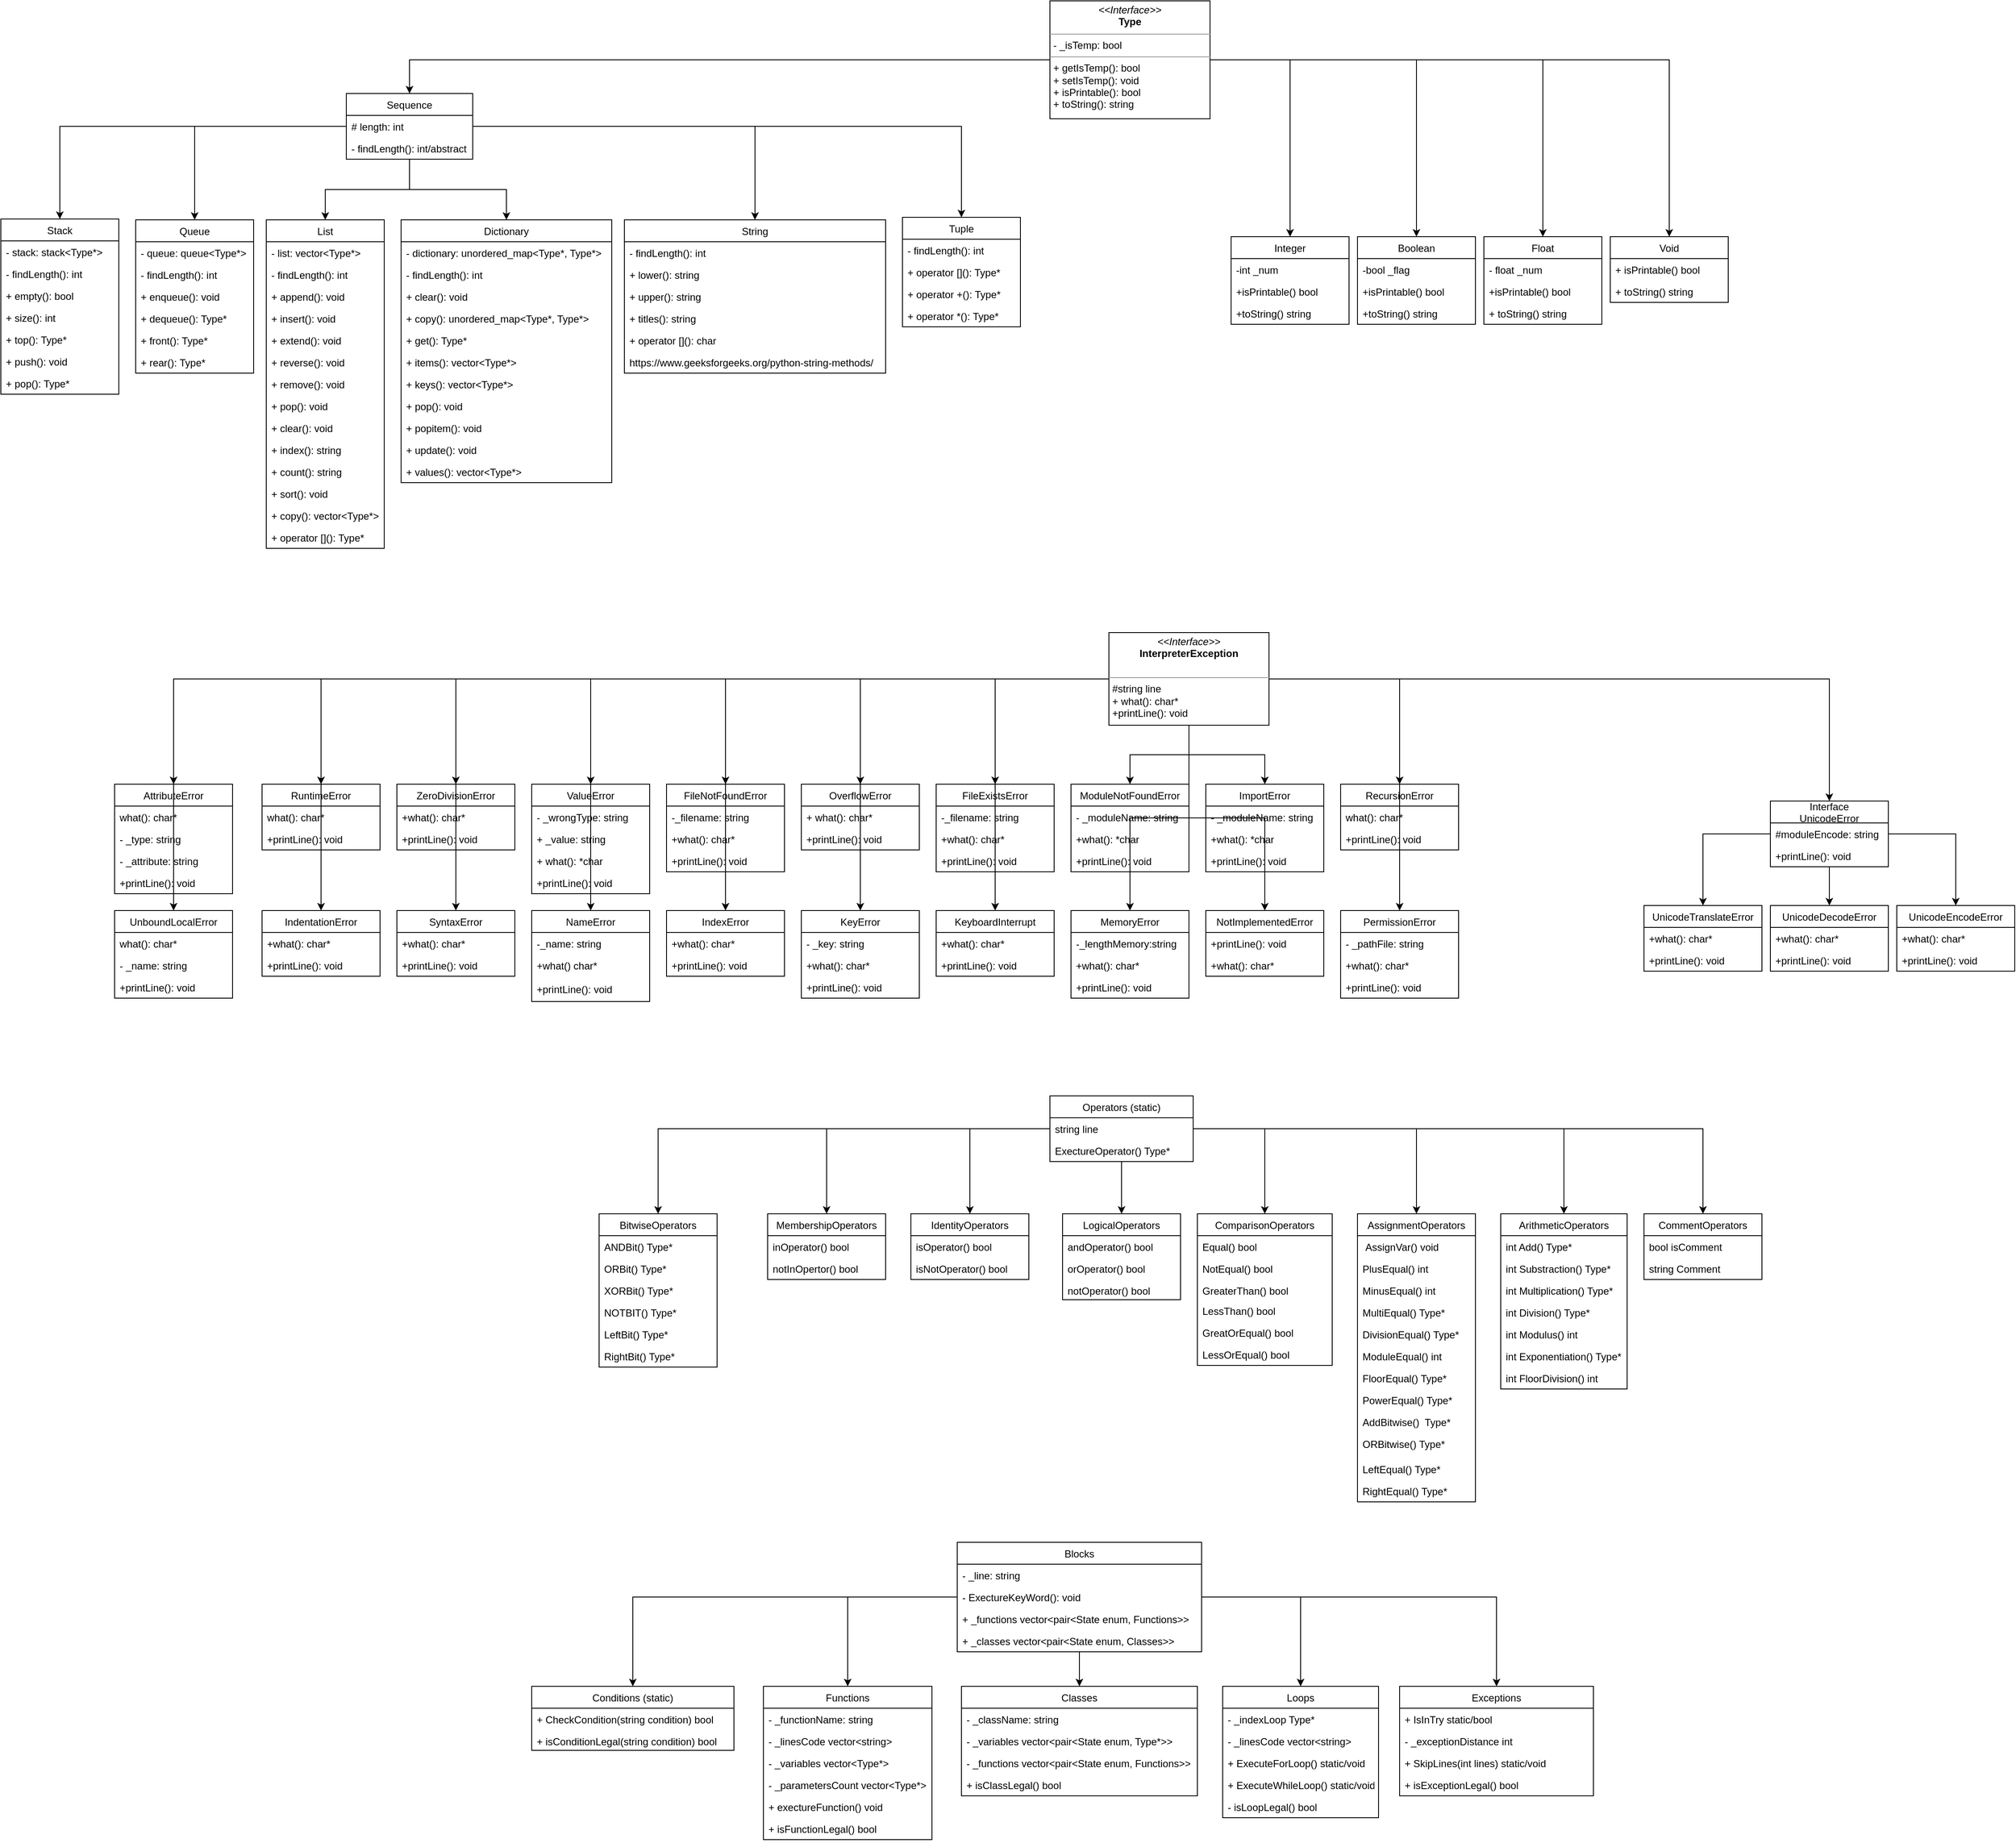 <mxfile version="21.5.0" type="device">
  <diagram name="Page-1" id="qOUi_rvB6w_Xyp-fTJDZ">
    <mxGraphModel dx="2963" dy="1137" grid="1" gridSize="10" guides="1" tooltips="1" connect="1" arrows="1" fold="1" page="1" pageScale="1" pageWidth="2500" pageHeight="2500" math="0" shadow="0">
      <root>
        <mxCell id="0" />
        <mxCell id="1" parent="0" />
        <mxCell id="9cgf-3eHcmUu3F2K33uJ-174" style="edgeStyle=orthogonalEdgeStyle;rounded=0;orthogonalLoop=1;jettySize=auto;html=1;entryX=0.5;entryY=0;entryDx=0;entryDy=0;" parent="1" source="9cgf-3eHcmUu3F2K33uJ-6" target="9cgf-3eHcmUu3F2K33uJ-42" edge="1">
          <mxGeometry relative="1" as="geometry" />
        </mxCell>
        <mxCell id="9cgf-3eHcmUu3F2K33uJ-175" style="edgeStyle=orthogonalEdgeStyle;rounded=0;orthogonalLoop=1;jettySize=auto;html=1;entryX=0.5;entryY=0;entryDx=0;entryDy=0;" parent="1" source="9cgf-3eHcmUu3F2K33uJ-6" target="9cgf-3eHcmUu3F2K33uJ-30" edge="1">
          <mxGeometry relative="1" as="geometry" />
        </mxCell>
        <mxCell id="9cgf-3eHcmUu3F2K33uJ-176" style="edgeStyle=orthogonalEdgeStyle;rounded=0;orthogonalLoop=1;jettySize=auto;html=1;entryX=0.5;entryY=0;entryDx=0;entryDy=0;" parent="1" source="9cgf-3eHcmUu3F2K33uJ-6" target="9cgf-3eHcmUu3F2K33uJ-10" edge="1">
          <mxGeometry relative="1" as="geometry" />
        </mxCell>
        <mxCell id="9cgf-3eHcmUu3F2K33uJ-298" style="edgeStyle=orthogonalEdgeStyle;rounded=0;orthogonalLoop=1;jettySize=auto;html=1;entryX=0.5;entryY=0;entryDx=0;entryDy=0;" parent="1" source="9cgf-3eHcmUu3F2K33uJ-6" target="9cgf-3eHcmUu3F2K33uJ-294" edge="1">
          <mxGeometry relative="1" as="geometry" />
        </mxCell>
        <mxCell id="sC8R2mAKBR0MY2Z8qdZz-3" style="edgeStyle=orthogonalEdgeStyle;rounded=0;orthogonalLoop=1;jettySize=auto;html=1;entryX=0.5;entryY=0;entryDx=0;entryDy=0;" parent="1" source="9cgf-3eHcmUu3F2K33uJ-6" target="9cgf-3eHcmUu3F2K33uJ-38" edge="1">
          <mxGeometry relative="1" as="geometry" />
        </mxCell>
        <mxCell id="sC8R2mAKBR0MY2Z8qdZz-4" style="edgeStyle=orthogonalEdgeStyle;rounded=0;orthogonalLoop=1;jettySize=auto;html=1;entryX=0.5;entryY=0;entryDx=0;entryDy=0;" parent="1" source="9cgf-3eHcmUu3F2K33uJ-6" target="9cgf-3eHcmUu3F2K33uJ-34" edge="1">
          <mxGeometry relative="1" as="geometry" />
        </mxCell>
        <mxCell id="9cgf-3eHcmUu3F2K33uJ-6" value="Sequence" style="swimlane;fontStyle=0;childLayout=stackLayout;horizontal=1;startSize=26;fillColor=none;horizontalStack=0;resizeParent=1;resizeParentMax=0;resizeLast=0;collapsible=1;marginBottom=0;" parent="1" vertex="1">
          <mxGeometry x="495" y="220" width="150" height="78" as="geometry" />
        </mxCell>
        <mxCell id="9cgf-3eHcmUu3F2K33uJ-7" value="# length: int" style="text;strokeColor=none;fillColor=none;align=left;verticalAlign=top;spacingLeft=4;spacingRight=4;overflow=hidden;rotatable=0;points=[[0,0.5],[1,0.5]];portConstraint=eastwest;" parent="9cgf-3eHcmUu3F2K33uJ-6" vertex="1">
          <mxGeometry y="26" width="150" height="26" as="geometry" />
        </mxCell>
        <mxCell id="9cgf-3eHcmUu3F2K33uJ-8" value="- findLength(): int/abstract" style="text;strokeColor=none;fillColor=none;align=left;verticalAlign=top;spacingLeft=4;spacingRight=4;overflow=hidden;rotatable=0;points=[[0,0.5],[1,0.5]];portConstraint=eastwest;" parent="9cgf-3eHcmUu3F2K33uJ-6" vertex="1">
          <mxGeometry y="52" width="150" height="26" as="geometry" />
        </mxCell>
        <mxCell id="9cgf-3eHcmUu3F2K33uJ-10" value="List" style="swimlane;fontStyle=0;childLayout=stackLayout;horizontal=1;startSize=26;fillColor=none;horizontalStack=0;resizeParent=1;resizeParentMax=0;resizeLast=0;collapsible=1;marginBottom=0;" parent="1" vertex="1">
          <mxGeometry x="400" y="370" width="140" height="390" as="geometry" />
        </mxCell>
        <mxCell id="apfAo4bZyYJJj_b2wMJo-3" value="- list: vector&lt;Type*&gt;" style="text;strokeColor=none;fillColor=none;align=left;verticalAlign=top;spacingLeft=4;spacingRight=4;overflow=hidden;rotatable=0;points=[[0,0.5],[1,0.5]];portConstraint=eastwest;" parent="9cgf-3eHcmUu3F2K33uJ-10" vertex="1">
          <mxGeometry y="26" width="140" height="26" as="geometry" />
        </mxCell>
        <mxCell id="9cgf-3eHcmUu3F2K33uJ-11" value="- findLength(): int" style="text;strokeColor=none;fillColor=none;align=left;verticalAlign=top;spacingLeft=4;spacingRight=4;overflow=hidden;rotatable=0;points=[[0,0.5],[1,0.5]];portConstraint=eastwest;" parent="9cgf-3eHcmUu3F2K33uJ-10" vertex="1">
          <mxGeometry y="52" width="140" height="26" as="geometry" />
        </mxCell>
        <mxCell id="9cgf-3eHcmUu3F2K33uJ-12" value="+ append(): void" style="text;strokeColor=none;fillColor=none;align=left;verticalAlign=top;spacingLeft=4;spacingRight=4;overflow=hidden;rotatable=0;points=[[0,0.5],[1,0.5]];portConstraint=eastwest;" parent="9cgf-3eHcmUu3F2K33uJ-10" vertex="1">
          <mxGeometry y="78" width="140" height="26" as="geometry" />
        </mxCell>
        <mxCell id="9cgf-3eHcmUu3F2K33uJ-13" value="+ insert(): void" style="text;strokeColor=none;fillColor=none;align=left;verticalAlign=top;spacingLeft=4;spacingRight=4;overflow=hidden;rotatable=0;points=[[0,0.5],[1,0.5]];portConstraint=eastwest;" parent="9cgf-3eHcmUu3F2K33uJ-10" vertex="1">
          <mxGeometry y="104" width="140" height="26" as="geometry" />
        </mxCell>
        <mxCell id="3Fgqq7EGdb1_7Wf4bBji-1" value="+ extend(): void" style="text;strokeColor=none;fillColor=none;align=left;verticalAlign=top;spacingLeft=4;spacingRight=4;overflow=hidden;rotatable=0;points=[[0,0.5],[1,0.5]];portConstraint=eastwest;" parent="9cgf-3eHcmUu3F2K33uJ-10" vertex="1">
          <mxGeometry y="130" width="140" height="26" as="geometry" />
        </mxCell>
        <mxCell id="3Fgqq7EGdb1_7Wf4bBji-2" value="+ reverse(): void" style="text;strokeColor=none;fillColor=none;align=left;verticalAlign=top;spacingLeft=4;spacingRight=4;overflow=hidden;rotatable=0;points=[[0,0.5],[1,0.5]];portConstraint=eastwest;" parent="9cgf-3eHcmUu3F2K33uJ-10" vertex="1">
          <mxGeometry y="156" width="140" height="26" as="geometry" />
        </mxCell>
        <mxCell id="3Fgqq7EGdb1_7Wf4bBji-3" value="+ remove(): void" style="text;strokeColor=none;fillColor=none;align=left;verticalAlign=top;spacingLeft=4;spacingRight=4;overflow=hidden;rotatable=0;points=[[0,0.5],[1,0.5]];portConstraint=eastwest;" parent="9cgf-3eHcmUu3F2K33uJ-10" vertex="1">
          <mxGeometry y="182" width="140" height="26" as="geometry" />
        </mxCell>
        <mxCell id="3Fgqq7EGdb1_7Wf4bBji-4" value="+ pop(): void" style="text;strokeColor=none;fillColor=none;align=left;verticalAlign=top;spacingLeft=4;spacingRight=4;overflow=hidden;rotatable=0;points=[[0,0.5],[1,0.5]];portConstraint=eastwest;" parent="9cgf-3eHcmUu3F2K33uJ-10" vertex="1">
          <mxGeometry y="208" width="140" height="26" as="geometry" />
        </mxCell>
        <mxCell id="RHxr0eWXDS4d_v-2qg2l-1" value="+ clear(): void" style="text;strokeColor=none;fillColor=none;align=left;verticalAlign=top;spacingLeft=4;spacingRight=4;overflow=hidden;rotatable=0;points=[[0,0.5],[1,0.5]];portConstraint=eastwest;" parent="9cgf-3eHcmUu3F2K33uJ-10" vertex="1">
          <mxGeometry y="234" width="140" height="26" as="geometry" />
        </mxCell>
        <mxCell id="3Fgqq7EGdb1_7Wf4bBji-5" value="+ index(): string" style="text;strokeColor=none;fillColor=none;align=left;verticalAlign=top;spacingLeft=4;spacingRight=4;overflow=hidden;rotatable=0;points=[[0,0.5],[1,0.5]];portConstraint=eastwest;" parent="9cgf-3eHcmUu3F2K33uJ-10" vertex="1">
          <mxGeometry y="260" width="140" height="26" as="geometry" />
        </mxCell>
        <mxCell id="RHxr0eWXDS4d_v-2qg2l-2" value="+ count(): string" style="text;strokeColor=none;fillColor=none;align=left;verticalAlign=top;spacingLeft=4;spacingRight=4;overflow=hidden;rotatable=0;points=[[0,0.5],[1,0.5]];portConstraint=eastwest;" parent="9cgf-3eHcmUu3F2K33uJ-10" vertex="1">
          <mxGeometry y="286" width="140" height="26" as="geometry" />
        </mxCell>
        <mxCell id="RHxr0eWXDS4d_v-2qg2l-3" value="+ sort(): void" style="text;strokeColor=none;fillColor=none;align=left;verticalAlign=top;spacingLeft=4;spacingRight=4;overflow=hidden;rotatable=0;points=[[0,0.5],[1,0.5]];portConstraint=eastwest;" parent="9cgf-3eHcmUu3F2K33uJ-10" vertex="1">
          <mxGeometry y="312" width="140" height="26" as="geometry" />
        </mxCell>
        <mxCell id="RHxr0eWXDS4d_v-2qg2l-4" value="+ copy(): vector&lt;Type*&gt;" style="text;strokeColor=none;fillColor=none;align=left;verticalAlign=top;spacingLeft=4;spacingRight=4;overflow=hidden;rotatable=0;points=[[0,0.5],[1,0.5]];portConstraint=eastwest;" parent="9cgf-3eHcmUu3F2K33uJ-10" vertex="1">
          <mxGeometry y="338" width="140" height="26" as="geometry" />
        </mxCell>
        <mxCell id="apfAo4bZyYJJj_b2wMJo-17" value="+ operator [](): Type*" style="text;strokeColor=none;fillColor=none;align=left;verticalAlign=top;spacingLeft=4;spacingRight=4;overflow=hidden;rotatable=0;points=[[0,0.5],[1,0.5]];portConstraint=eastwest;" parent="9cgf-3eHcmUu3F2K33uJ-10" vertex="1">
          <mxGeometry y="364" width="140" height="26" as="geometry" />
        </mxCell>
        <mxCell id="9cgf-3eHcmUu3F2K33uJ-30" value="Dictionary" style="swimlane;fontStyle=0;childLayout=stackLayout;horizontal=1;startSize=26;fillColor=none;horizontalStack=0;resizeParent=1;resizeParentMax=0;resizeLast=0;collapsible=1;marginBottom=0;" parent="1" vertex="1">
          <mxGeometry x="560" y="370" width="250" height="312" as="geometry" />
        </mxCell>
        <mxCell id="9cgf-3eHcmUu3F2K33uJ-33" value="- dictionary: unordered_map&lt;Type*, Type*&gt;" style="text;strokeColor=none;fillColor=none;align=left;verticalAlign=top;spacingLeft=4;spacingRight=4;overflow=hidden;rotatable=0;points=[[0,0.5],[1,0.5]];portConstraint=eastwest;" parent="9cgf-3eHcmUu3F2K33uJ-30" vertex="1">
          <mxGeometry y="26" width="250" height="26" as="geometry" />
        </mxCell>
        <mxCell id="9cgf-3eHcmUu3F2K33uJ-31" value="- findLength(): int" style="text;strokeColor=none;fillColor=none;align=left;verticalAlign=top;spacingLeft=4;spacingRight=4;overflow=hidden;rotatable=0;points=[[0,0.5],[1,0.5]];portConstraint=eastwest;" parent="9cgf-3eHcmUu3F2K33uJ-30" vertex="1">
          <mxGeometry y="52" width="250" height="26" as="geometry" />
        </mxCell>
        <mxCell id="9cgf-3eHcmUu3F2K33uJ-32" value="+ clear(): void" style="text;strokeColor=none;fillColor=none;align=left;verticalAlign=top;spacingLeft=4;spacingRight=4;overflow=hidden;rotatable=0;points=[[0,0.5],[1,0.5]];portConstraint=eastwest;" parent="9cgf-3eHcmUu3F2K33uJ-30" vertex="1">
          <mxGeometry y="78" width="250" height="26" as="geometry" />
        </mxCell>
        <mxCell id="apfAo4bZyYJJj_b2wMJo-6" value="+ copy(): unordered_map&lt;Type*, Type*&gt;" style="text;strokeColor=none;fillColor=none;align=left;verticalAlign=top;spacingLeft=4;spacingRight=4;overflow=hidden;rotatable=0;points=[[0,0.5],[1,0.5]];portConstraint=eastwest;" parent="9cgf-3eHcmUu3F2K33uJ-30" vertex="1">
          <mxGeometry y="104" width="250" height="26" as="geometry" />
        </mxCell>
        <mxCell id="apfAo4bZyYJJj_b2wMJo-7" value="+ get(): Type*" style="text;strokeColor=none;fillColor=none;align=left;verticalAlign=top;spacingLeft=4;spacingRight=4;overflow=hidden;rotatable=0;points=[[0,0.5],[1,0.5]];portConstraint=eastwest;" parent="9cgf-3eHcmUu3F2K33uJ-30" vertex="1">
          <mxGeometry y="130" width="250" height="26" as="geometry" />
        </mxCell>
        <mxCell id="apfAo4bZyYJJj_b2wMJo-8" value="+ items(): vector&lt;Type*&gt;" style="text;strokeColor=none;fillColor=none;align=left;verticalAlign=top;spacingLeft=4;spacingRight=4;overflow=hidden;rotatable=0;points=[[0,0.5],[1,0.5]];portConstraint=eastwest;" parent="9cgf-3eHcmUu3F2K33uJ-30" vertex="1">
          <mxGeometry y="156" width="250" height="26" as="geometry" />
        </mxCell>
        <mxCell id="apfAo4bZyYJJj_b2wMJo-9" value="+ keys(): vector&lt;Type*&gt;" style="text;strokeColor=none;fillColor=none;align=left;verticalAlign=top;spacingLeft=4;spacingRight=4;overflow=hidden;rotatable=0;points=[[0,0.5],[1,0.5]];portConstraint=eastwest;" parent="9cgf-3eHcmUu3F2K33uJ-30" vertex="1">
          <mxGeometry y="182" width="250" height="26" as="geometry" />
        </mxCell>
        <mxCell id="apfAo4bZyYJJj_b2wMJo-10" value="+ pop(): void" style="text;strokeColor=none;fillColor=none;align=left;verticalAlign=top;spacingLeft=4;spacingRight=4;overflow=hidden;rotatable=0;points=[[0,0.5],[1,0.5]];portConstraint=eastwest;" parent="9cgf-3eHcmUu3F2K33uJ-30" vertex="1">
          <mxGeometry y="208" width="250" height="26" as="geometry" />
        </mxCell>
        <mxCell id="apfAo4bZyYJJj_b2wMJo-11" value="+ popitem(): void" style="text;strokeColor=none;fillColor=none;align=left;verticalAlign=top;spacingLeft=4;spacingRight=4;overflow=hidden;rotatable=0;points=[[0,0.5],[1,0.5]];portConstraint=eastwest;" parent="9cgf-3eHcmUu3F2K33uJ-30" vertex="1">
          <mxGeometry y="234" width="250" height="26" as="geometry" />
        </mxCell>
        <mxCell id="apfAo4bZyYJJj_b2wMJo-12" value="+ update(): void" style="text;strokeColor=none;fillColor=none;align=left;verticalAlign=top;spacingLeft=4;spacingRight=4;overflow=hidden;rotatable=0;points=[[0,0.5],[1,0.5]];portConstraint=eastwest;" parent="9cgf-3eHcmUu3F2K33uJ-30" vertex="1">
          <mxGeometry y="260" width="250" height="26" as="geometry" />
        </mxCell>
        <mxCell id="apfAo4bZyYJJj_b2wMJo-13" value="+ values(): vector&lt;Type*&gt;" style="text;strokeColor=none;fillColor=none;align=left;verticalAlign=top;spacingLeft=4;spacingRight=4;overflow=hidden;rotatable=0;points=[[0,0.5],[1,0.5]];portConstraint=eastwest;" parent="9cgf-3eHcmUu3F2K33uJ-30" vertex="1">
          <mxGeometry y="286" width="250" height="26" as="geometry" />
        </mxCell>
        <mxCell id="9cgf-3eHcmUu3F2K33uJ-34" value="Stack" style="swimlane;fontStyle=0;childLayout=stackLayout;horizontal=1;startSize=26;fillColor=none;horizontalStack=0;resizeParent=1;resizeParentMax=0;resizeLast=0;collapsible=1;marginBottom=0;" parent="1" vertex="1">
          <mxGeometry x="85" y="369" width="140" height="208" as="geometry" />
        </mxCell>
        <mxCell id="apfAo4bZyYJJj_b2wMJo-2" value="- stack: stack&lt;Type*&gt;" style="text;strokeColor=none;fillColor=none;align=left;verticalAlign=top;spacingLeft=4;spacingRight=4;overflow=hidden;rotatable=0;points=[[0,0.5],[1,0.5]];portConstraint=eastwest;" parent="9cgf-3eHcmUu3F2K33uJ-34" vertex="1">
          <mxGeometry y="26" width="140" height="26" as="geometry" />
        </mxCell>
        <mxCell id="apfAo4bZyYJJj_b2wMJo-5" value="- findLength(): int" style="text;strokeColor=none;fillColor=none;align=left;verticalAlign=top;spacingLeft=4;spacingRight=4;overflow=hidden;rotatable=0;points=[[0,0.5],[1,0.5]];portConstraint=eastwest;" parent="9cgf-3eHcmUu3F2K33uJ-34" vertex="1">
          <mxGeometry y="52" width="140" height="26" as="geometry" />
        </mxCell>
        <mxCell id="9cgf-3eHcmUu3F2K33uJ-35" value="+ empty(): bool" style="text;strokeColor=none;fillColor=none;align=left;verticalAlign=top;spacingLeft=4;spacingRight=4;overflow=hidden;rotatable=0;points=[[0,0.5],[1,0.5]];portConstraint=eastwest;" parent="9cgf-3eHcmUu3F2K33uJ-34" vertex="1">
          <mxGeometry y="78" width="140" height="26" as="geometry" />
        </mxCell>
        <mxCell id="9cgf-3eHcmUu3F2K33uJ-36" value="+ size(): int" style="text;strokeColor=none;fillColor=none;align=left;verticalAlign=top;spacingLeft=4;spacingRight=4;overflow=hidden;rotatable=0;points=[[0,0.5],[1,0.5]];portConstraint=eastwest;" parent="9cgf-3eHcmUu3F2K33uJ-34" vertex="1">
          <mxGeometry y="104" width="140" height="26" as="geometry" />
        </mxCell>
        <mxCell id="9cgf-3eHcmUu3F2K33uJ-37" value="+ top(): Type*" style="text;strokeColor=none;fillColor=none;align=left;verticalAlign=top;spacingLeft=4;spacingRight=4;overflow=hidden;rotatable=0;points=[[0,0.5],[1,0.5]];portConstraint=eastwest;" parent="9cgf-3eHcmUu3F2K33uJ-34" vertex="1">
          <mxGeometry y="130" width="140" height="26" as="geometry" />
        </mxCell>
        <mxCell id="sC8R2mAKBR0MY2Z8qdZz-1" value="+ push(): void" style="text;strokeColor=none;fillColor=none;align=left;verticalAlign=top;spacingLeft=4;spacingRight=4;overflow=hidden;rotatable=0;points=[[0,0.5],[1,0.5]];portConstraint=eastwest;" parent="9cgf-3eHcmUu3F2K33uJ-34" vertex="1">
          <mxGeometry y="156" width="140" height="26" as="geometry" />
        </mxCell>
        <mxCell id="sC8R2mAKBR0MY2Z8qdZz-2" value="+ pop(): Type*" style="text;strokeColor=none;fillColor=none;align=left;verticalAlign=top;spacingLeft=4;spacingRight=4;overflow=hidden;rotatable=0;points=[[0,0.5],[1,0.5]];portConstraint=eastwest;" parent="9cgf-3eHcmUu3F2K33uJ-34" vertex="1">
          <mxGeometry y="182" width="140" height="26" as="geometry" />
        </mxCell>
        <mxCell id="9cgf-3eHcmUu3F2K33uJ-38" value="Queue" style="swimlane;fontStyle=0;childLayout=stackLayout;horizontal=1;startSize=26;fillColor=none;horizontalStack=0;resizeParent=1;resizeParentMax=0;resizeLast=0;collapsible=1;marginBottom=0;" parent="1" vertex="1">
          <mxGeometry x="245" y="370" width="140" height="182" as="geometry" />
        </mxCell>
        <mxCell id="apfAo4bZyYJJj_b2wMJo-1" value="- queue: queue&lt;Type*&gt;" style="text;strokeColor=none;fillColor=none;align=left;verticalAlign=top;spacingLeft=4;spacingRight=4;overflow=hidden;rotatable=0;points=[[0,0.5],[1,0.5]];portConstraint=eastwest;" parent="9cgf-3eHcmUu3F2K33uJ-38" vertex="1">
          <mxGeometry y="26" width="140" height="26" as="geometry" />
        </mxCell>
        <mxCell id="apfAo4bZyYJJj_b2wMJo-4" value="- findLength(): int" style="text;strokeColor=none;fillColor=none;align=left;verticalAlign=top;spacingLeft=4;spacingRight=4;overflow=hidden;rotatable=0;points=[[0,0.5],[1,0.5]];portConstraint=eastwest;" parent="9cgf-3eHcmUu3F2K33uJ-38" vertex="1">
          <mxGeometry y="52" width="140" height="26" as="geometry" />
        </mxCell>
        <mxCell id="9cgf-3eHcmUu3F2K33uJ-39" value="+ enqueue(): void" style="text;strokeColor=none;fillColor=none;align=left;verticalAlign=top;spacingLeft=4;spacingRight=4;overflow=hidden;rotatable=0;points=[[0,0.5],[1,0.5]];portConstraint=eastwest;" parent="9cgf-3eHcmUu3F2K33uJ-38" vertex="1">
          <mxGeometry y="78" width="140" height="26" as="geometry" />
        </mxCell>
        <mxCell id="9cgf-3eHcmUu3F2K33uJ-40" value="+ dequeue(): Type*" style="text;strokeColor=none;fillColor=none;align=left;verticalAlign=top;spacingLeft=4;spacingRight=4;overflow=hidden;rotatable=0;points=[[0,0.5],[1,0.5]];portConstraint=eastwest;" parent="9cgf-3eHcmUu3F2K33uJ-38" vertex="1">
          <mxGeometry y="104" width="140" height="26" as="geometry" />
        </mxCell>
        <mxCell id="9cgf-3eHcmUu3F2K33uJ-41" value="+ front(): Type*" style="text;strokeColor=none;fillColor=none;align=left;verticalAlign=top;spacingLeft=4;spacingRight=4;overflow=hidden;rotatable=0;points=[[0,0.5],[1,0.5]];portConstraint=eastwest;" parent="9cgf-3eHcmUu3F2K33uJ-38" vertex="1">
          <mxGeometry y="130" width="140" height="26" as="geometry" />
        </mxCell>
        <mxCell id="sC8R2mAKBR0MY2Z8qdZz-5" value="+ rear(): Type*" style="text;strokeColor=none;fillColor=none;align=left;verticalAlign=top;spacingLeft=4;spacingRight=4;overflow=hidden;rotatable=0;points=[[0,0.5],[1,0.5]];portConstraint=eastwest;" parent="9cgf-3eHcmUu3F2K33uJ-38" vertex="1">
          <mxGeometry y="156" width="140" height="26" as="geometry" />
        </mxCell>
        <mxCell id="9cgf-3eHcmUu3F2K33uJ-42" value="String" style="swimlane;fontStyle=0;childLayout=stackLayout;horizontal=1;startSize=26;fillColor=none;horizontalStack=0;resizeParent=1;resizeParentMax=0;resizeLast=0;collapsible=1;marginBottom=0;" parent="1" vertex="1">
          <mxGeometry x="825" y="370" width="310" height="182" as="geometry" />
        </mxCell>
        <mxCell id="9cgf-3eHcmUu3F2K33uJ-43" value="- findLength(): int" style="text;strokeColor=none;fillColor=none;align=left;verticalAlign=top;spacingLeft=4;spacingRight=4;overflow=hidden;rotatable=0;points=[[0,0.5],[1,0.5]];portConstraint=eastwest;" parent="9cgf-3eHcmUu3F2K33uJ-42" vertex="1">
          <mxGeometry y="26" width="310" height="26" as="geometry" />
        </mxCell>
        <mxCell id="9cgf-3eHcmUu3F2K33uJ-44" value="+ lower(): string" style="text;strokeColor=none;fillColor=none;align=left;verticalAlign=top;spacingLeft=4;spacingRight=4;overflow=hidden;rotatable=0;points=[[0,0.5],[1,0.5]];portConstraint=eastwest;" parent="9cgf-3eHcmUu3F2K33uJ-42" vertex="1">
          <mxGeometry y="52" width="310" height="26" as="geometry" />
        </mxCell>
        <mxCell id="9cgf-3eHcmUu3F2K33uJ-45" value="+ upper(): string" style="text;strokeColor=none;fillColor=none;align=left;verticalAlign=top;spacingLeft=4;spacingRight=4;overflow=hidden;rotatable=0;points=[[0,0.5],[1,0.5]];portConstraint=eastwest;" parent="9cgf-3eHcmUu3F2K33uJ-42" vertex="1">
          <mxGeometry y="78" width="310" height="26" as="geometry" />
        </mxCell>
        <mxCell id="apfAo4bZyYJJj_b2wMJo-14" value="+ titles(): string" style="text;strokeColor=none;fillColor=none;align=left;verticalAlign=top;spacingLeft=4;spacingRight=4;overflow=hidden;rotatable=0;points=[[0,0.5],[1,0.5]];portConstraint=eastwest;" parent="9cgf-3eHcmUu3F2K33uJ-42" vertex="1">
          <mxGeometry y="104" width="310" height="26" as="geometry" />
        </mxCell>
        <mxCell id="apfAo4bZyYJJj_b2wMJo-16" value="+ operator [](): char" style="text;strokeColor=none;fillColor=none;align=left;verticalAlign=top;spacingLeft=4;spacingRight=4;overflow=hidden;rotatable=0;points=[[0,0.5],[1,0.5]];portConstraint=eastwest;" parent="9cgf-3eHcmUu3F2K33uJ-42" vertex="1">
          <mxGeometry y="130" width="310" height="26" as="geometry" />
        </mxCell>
        <mxCell id="apfAo4bZyYJJj_b2wMJo-15" value="https://www.geeksforgeeks.org/python-string-methods/" style="text;strokeColor=none;fillColor=none;align=left;verticalAlign=top;spacingLeft=4;spacingRight=4;overflow=hidden;rotatable=0;points=[[0,0.5],[1,0.5]];portConstraint=eastwest;" parent="9cgf-3eHcmUu3F2K33uJ-42" vertex="1">
          <mxGeometry y="156" width="310" height="26" as="geometry" />
        </mxCell>
        <mxCell id="9cgf-3eHcmUu3F2K33uJ-47" value="Integer" style="swimlane;fontStyle=0;childLayout=stackLayout;horizontal=1;startSize=26;fillColor=none;horizontalStack=0;resizeParent=1;resizeParentMax=0;resizeLast=0;collapsible=1;marginBottom=0;" parent="1" vertex="1">
          <mxGeometry x="1545" y="390" width="140" height="104" as="geometry" />
        </mxCell>
        <mxCell id="9cgf-3eHcmUu3F2K33uJ-50" value="-int _num" style="text;strokeColor=none;fillColor=none;align=left;verticalAlign=top;spacingLeft=4;spacingRight=4;overflow=hidden;rotatable=0;points=[[0,0.5],[1,0.5]];portConstraint=eastwest;" parent="9cgf-3eHcmUu3F2K33uJ-47" vertex="1">
          <mxGeometry y="26" width="140" height="26" as="geometry" />
        </mxCell>
        <mxCell id="9cgf-3eHcmUu3F2K33uJ-48" value="+isPrintable() bool" style="text;strokeColor=none;fillColor=none;align=left;verticalAlign=top;spacingLeft=4;spacingRight=4;overflow=hidden;rotatable=0;points=[[0,0.5],[1,0.5]];portConstraint=eastwest;" parent="9cgf-3eHcmUu3F2K33uJ-47" vertex="1">
          <mxGeometry y="52" width="140" height="26" as="geometry" />
        </mxCell>
        <mxCell id="9cgf-3eHcmUu3F2K33uJ-49" value="+toString() string" style="text;strokeColor=none;fillColor=none;align=left;verticalAlign=top;spacingLeft=4;spacingRight=4;overflow=hidden;rotatable=0;points=[[0,0.5],[1,0.5]];portConstraint=eastwest;" parent="9cgf-3eHcmUu3F2K33uJ-47" vertex="1">
          <mxGeometry y="78" width="140" height="26" as="geometry" />
        </mxCell>
        <mxCell id="9cgf-3eHcmUu3F2K33uJ-51" value="Boolean" style="swimlane;fontStyle=0;childLayout=stackLayout;horizontal=1;startSize=26;fillColor=none;horizontalStack=0;resizeParent=1;resizeParentMax=0;resizeLast=0;collapsible=1;marginBottom=0;" parent="1" vertex="1">
          <mxGeometry x="1695" y="390" width="140" height="104" as="geometry" />
        </mxCell>
        <mxCell id="9cgf-3eHcmUu3F2K33uJ-52" value="-bool _flag" style="text;strokeColor=none;fillColor=none;align=left;verticalAlign=top;spacingLeft=4;spacingRight=4;overflow=hidden;rotatable=0;points=[[0,0.5],[1,0.5]];portConstraint=eastwest;" parent="9cgf-3eHcmUu3F2K33uJ-51" vertex="1">
          <mxGeometry y="26" width="140" height="26" as="geometry" />
        </mxCell>
        <mxCell id="9cgf-3eHcmUu3F2K33uJ-53" value="+isPrintable() bool" style="text;strokeColor=none;fillColor=none;align=left;verticalAlign=top;spacingLeft=4;spacingRight=4;overflow=hidden;rotatable=0;points=[[0,0.5],[1,0.5]];portConstraint=eastwest;" parent="9cgf-3eHcmUu3F2K33uJ-51" vertex="1">
          <mxGeometry y="52" width="140" height="26" as="geometry" />
        </mxCell>
        <mxCell id="9cgf-3eHcmUu3F2K33uJ-54" value="+toString() string" style="text;strokeColor=none;fillColor=none;align=left;verticalAlign=top;spacingLeft=4;spacingRight=4;overflow=hidden;rotatable=0;points=[[0,0.5],[1,0.5]];portConstraint=eastwest;" parent="9cgf-3eHcmUu3F2K33uJ-51" vertex="1">
          <mxGeometry y="78" width="140" height="26" as="geometry" />
        </mxCell>
        <mxCell id="9cgf-3eHcmUu3F2K33uJ-55" value="Float" style="swimlane;fontStyle=0;childLayout=stackLayout;horizontal=1;startSize=26;fillColor=none;horizontalStack=0;resizeParent=1;resizeParentMax=0;resizeLast=0;collapsible=1;marginBottom=0;" parent="1" vertex="1">
          <mxGeometry x="1845" y="390" width="140" height="104" as="geometry" />
        </mxCell>
        <mxCell id="9cgf-3eHcmUu3F2K33uJ-56" value="- float _num" style="text;strokeColor=none;fillColor=none;align=left;verticalAlign=top;spacingLeft=4;spacingRight=4;overflow=hidden;rotatable=0;points=[[0,0.5],[1,0.5]];portConstraint=eastwest;" parent="9cgf-3eHcmUu3F2K33uJ-55" vertex="1">
          <mxGeometry y="26" width="140" height="26" as="geometry" />
        </mxCell>
        <mxCell id="9cgf-3eHcmUu3F2K33uJ-57" value="+isPrintable() bool" style="text;strokeColor=none;fillColor=none;align=left;verticalAlign=top;spacingLeft=4;spacingRight=4;overflow=hidden;rotatable=0;points=[[0,0.5],[1,0.5]];portConstraint=eastwest;" parent="9cgf-3eHcmUu3F2K33uJ-55" vertex="1">
          <mxGeometry y="52" width="140" height="26" as="geometry" />
        </mxCell>
        <mxCell id="9cgf-3eHcmUu3F2K33uJ-58" value="+ toString() string" style="text;strokeColor=none;fillColor=none;align=left;verticalAlign=top;spacingLeft=4;spacingRight=4;overflow=hidden;rotatable=0;points=[[0,0.5],[1,0.5]];portConstraint=eastwest;" parent="9cgf-3eHcmUu3F2K33uJ-55" vertex="1">
          <mxGeometry y="78" width="140" height="26" as="geometry" />
        </mxCell>
        <mxCell id="9cgf-3eHcmUu3F2K33uJ-62" value="Void" style="swimlane;fontStyle=0;childLayout=stackLayout;horizontal=1;startSize=26;fillColor=none;horizontalStack=0;resizeParent=1;resizeParentMax=0;resizeLast=0;collapsible=1;marginBottom=0;" parent="1" vertex="1">
          <mxGeometry x="1995" y="390" width="140" height="78" as="geometry" />
        </mxCell>
        <mxCell id="9cgf-3eHcmUu3F2K33uJ-63" value="+ isPrintable() bool" style="text;strokeColor=none;fillColor=none;align=left;verticalAlign=top;spacingLeft=4;spacingRight=4;overflow=hidden;rotatable=0;points=[[0,0.5],[1,0.5]];portConstraint=eastwest;" parent="9cgf-3eHcmUu3F2K33uJ-62" vertex="1">
          <mxGeometry y="26" width="140" height="26" as="geometry" />
        </mxCell>
        <mxCell id="9cgf-3eHcmUu3F2K33uJ-64" value="+ toString() string" style="text;strokeColor=none;fillColor=none;align=left;verticalAlign=top;spacingLeft=4;spacingRight=4;overflow=hidden;rotatable=0;points=[[0,0.5],[1,0.5]];portConstraint=eastwest;" parent="9cgf-3eHcmUu3F2K33uJ-62" vertex="1">
          <mxGeometry y="52" width="140" height="26" as="geometry" />
        </mxCell>
        <mxCell id="9cgf-3eHcmUu3F2K33uJ-74" value="KeyboardInterrupt" style="swimlane;fontStyle=0;childLayout=stackLayout;horizontal=1;startSize=26;fillColor=none;horizontalStack=0;resizeParent=1;resizeParentMax=0;resizeLast=0;collapsible=1;marginBottom=0;" parent="1" vertex="1">
          <mxGeometry x="1195" y="1190" width="140" height="78" as="geometry" />
        </mxCell>
        <mxCell id="9cgf-3eHcmUu3F2K33uJ-75" value="+what(): char*" style="text;strokeColor=none;fillColor=none;align=left;verticalAlign=top;spacingLeft=4;spacingRight=4;overflow=hidden;rotatable=0;points=[[0,0.5],[1,0.5]];portConstraint=eastwest;" parent="9cgf-3eHcmUu3F2K33uJ-74" vertex="1">
          <mxGeometry y="26" width="140" height="26" as="geometry" />
        </mxCell>
        <mxCell id="9cgf-3eHcmUu3F2K33uJ-77" value="+printLine(): void" style="text;strokeColor=none;fillColor=none;align=left;verticalAlign=top;spacingLeft=4;spacingRight=4;overflow=hidden;rotatable=0;points=[[0,0.5],[1,0.5]];portConstraint=eastwest;" parent="9cgf-3eHcmUu3F2K33uJ-74" vertex="1">
          <mxGeometry y="52" width="140" height="26" as="geometry" />
        </mxCell>
        <mxCell id="9cgf-3eHcmUu3F2K33uJ-78" value="MemoryError" style="swimlane;fontStyle=0;childLayout=stackLayout;horizontal=1;startSize=26;fillColor=none;horizontalStack=0;resizeParent=1;resizeParentMax=0;resizeLast=0;collapsible=1;marginBottom=0;" parent="1" vertex="1">
          <mxGeometry x="1355" y="1190" width="140" height="104" as="geometry" />
        </mxCell>
        <mxCell id="9cgf-3eHcmUu3F2K33uJ-79" value="-_lengthMemory:string" style="text;strokeColor=none;fillColor=none;align=left;verticalAlign=top;spacingLeft=4;spacingRight=4;overflow=hidden;rotatable=0;points=[[0,0.5],[1,0.5]];portConstraint=eastwest;" parent="9cgf-3eHcmUu3F2K33uJ-78" vertex="1">
          <mxGeometry y="26" width="140" height="26" as="geometry" />
        </mxCell>
        <mxCell id="9cgf-3eHcmUu3F2K33uJ-80" value="+what(): char*" style="text;strokeColor=none;fillColor=none;align=left;verticalAlign=top;spacingLeft=4;spacingRight=4;overflow=hidden;rotatable=0;points=[[0,0.5],[1,0.5]];portConstraint=eastwest;" parent="9cgf-3eHcmUu3F2K33uJ-78" vertex="1">
          <mxGeometry y="52" width="140" height="26" as="geometry" />
        </mxCell>
        <mxCell id="9cgf-3eHcmUu3F2K33uJ-81" value="+printLine(): void" style="text;strokeColor=none;fillColor=none;align=left;verticalAlign=top;spacingLeft=4;spacingRight=4;overflow=hidden;rotatable=0;points=[[0,0.5],[1,0.5]];portConstraint=eastwest;" parent="9cgf-3eHcmUu3F2K33uJ-78" vertex="1">
          <mxGeometry y="78" width="140" height="26" as="geometry" />
        </mxCell>
        <mxCell id="9cgf-3eHcmUu3F2K33uJ-82" value="NotImplementedError" style="swimlane;fontStyle=0;childLayout=stackLayout;horizontal=1;startSize=26;fillColor=none;horizontalStack=0;resizeParent=1;resizeParentMax=0;resizeLast=0;collapsible=1;marginBottom=0;" parent="1" vertex="1">
          <mxGeometry x="1515" y="1190" width="140" height="78" as="geometry" />
        </mxCell>
        <mxCell id="9cgf-3eHcmUu3F2K33uJ-84" value="+printLine(): void" style="text;strokeColor=none;fillColor=none;align=left;verticalAlign=top;spacingLeft=4;spacingRight=4;overflow=hidden;rotatable=0;points=[[0,0.5],[1,0.5]];portConstraint=eastwest;" parent="9cgf-3eHcmUu3F2K33uJ-82" vertex="1">
          <mxGeometry y="26" width="140" height="26" as="geometry" />
        </mxCell>
        <mxCell id="ubNsNBtOtZSnK_6g8NiD-1" value="+what(): char*&#xa;" style="text;strokeColor=none;fillColor=none;align=left;verticalAlign=top;spacingLeft=4;spacingRight=4;overflow=hidden;rotatable=0;points=[[0,0.5],[1,0.5]];portConstraint=eastwest;" parent="9cgf-3eHcmUu3F2K33uJ-82" vertex="1">
          <mxGeometry y="52" width="140" height="26" as="geometry" />
        </mxCell>
        <mxCell id="9cgf-3eHcmUu3F2K33uJ-86" value="RuntimeError" style="swimlane;fontStyle=0;childLayout=stackLayout;horizontal=1;startSize=26;fillColor=none;horizontalStack=0;resizeParent=1;resizeParentMax=0;resizeLast=0;collapsible=1;marginBottom=0;" parent="1" vertex="1">
          <mxGeometry x="395" y="1040" width="140" height="78" as="geometry" />
        </mxCell>
        <mxCell id="9cgf-3eHcmUu3F2K33uJ-87" value="what(): char*" style="text;strokeColor=none;fillColor=none;align=left;verticalAlign=top;spacingLeft=4;spacingRight=4;overflow=hidden;rotatable=0;points=[[0,0.5],[1,0.5]];portConstraint=eastwest;" parent="9cgf-3eHcmUu3F2K33uJ-86" vertex="1">
          <mxGeometry y="26" width="140" height="26" as="geometry" />
        </mxCell>
        <mxCell id="nfyu4Wa5GuZ4ksQ1JbwZ-1" value="+printLine(): void" style="text;strokeColor=none;fillColor=none;align=left;verticalAlign=top;spacingLeft=4;spacingRight=4;overflow=hidden;rotatable=0;points=[[0,0.5],[1,0.5]];portConstraint=eastwest;" parent="9cgf-3eHcmUu3F2K33uJ-86" vertex="1">
          <mxGeometry y="52" width="140" height="26" as="geometry" />
        </mxCell>
        <mxCell id="9cgf-3eHcmUu3F2K33uJ-90" value="OverflowError" style="swimlane;fontStyle=0;childLayout=stackLayout;horizontal=1;startSize=26;fillColor=none;horizontalStack=0;resizeParent=1;resizeParentMax=0;resizeLast=0;collapsible=1;marginBottom=0;" parent="1" vertex="1">
          <mxGeometry x="1035" y="1040" width="140" height="78" as="geometry" />
        </mxCell>
        <mxCell id="9cgf-3eHcmUu3F2K33uJ-91" value="+ what(): char*" style="text;strokeColor=none;fillColor=none;align=left;verticalAlign=top;spacingLeft=4;spacingRight=4;overflow=hidden;rotatable=0;points=[[0,0.5],[1,0.5]];portConstraint=eastwest;" parent="9cgf-3eHcmUu3F2K33uJ-90" vertex="1">
          <mxGeometry y="26" width="140" height="26" as="geometry" />
        </mxCell>
        <mxCell id="nfyu4Wa5GuZ4ksQ1JbwZ-5" value="+printLine(): void" style="text;strokeColor=none;fillColor=none;align=left;verticalAlign=top;spacingLeft=4;spacingRight=4;overflow=hidden;rotatable=0;points=[[0,0.5],[1,0.5]];portConstraint=eastwest;" parent="9cgf-3eHcmUu3F2K33uJ-90" vertex="1">
          <mxGeometry y="52" width="140" height="26" as="geometry" />
        </mxCell>
        <mxCell id="9cgf-3eHcmUu3F2K33uJ-94" value="KeyError" style="swimlane;fontStyle=0;childLayout=stackLayout;horizontal=1;startSize=26;fillColor=none;horizontalStack=0;resizeParent=1;resizeParentMax=0;resizeLast=0;collapsible=1;marginBottom=0;" parent="1" vertex="1">
          <mxGeometry x="1035" y="1190" width="140" height="104" as="geometry" />
        </mxCell>
        <mxCell id="9cgf-3eHcmUu3F2K33uJ-95" value="- _key: string" style="text;strokeColor=none;fillColor=none;align=left;verticalAlign=top;spacingLeft=4;spacingRight=4;overflow=hidden;rotatable=0;points=[[0,0.5],[1,0.5]];portConstraint=eastwest;" parent="9cgf-3eHcmUu3F2K33uJ-94" vertex="1">
          <mxGeometry y="26" width="140" height="26" as="geometry" />
        </mxCell>
        <mxCell id="9cgf-3eHcmUu3F2K33uJ-96" value="+what(): char*" style="text;strokeColor=none;fillColor=none;align=left;verticalAlign=top;spacingLeft=4;spacingRight=4;overflow=hidden;rotatable=0;points=[[0,0.5],[1,0.5]];portConstraint=eastwest;" parent="9cgf-3eHcmUu3F2K33uJ-94" vertex="1">
          <mxGeometry y="52" width="140" height="26" as="geometry" />
        </mxCell>
        <mxCell id="nfyu4Wa5GuZ4ksQ1JbwZ-13" value="+printLine(): void" style="text;strokeColor=none;fillColor=none;align=left;verticalAlign=top;spacingLeft=4;spacingRight=4;overflow=hidden;rotatable=0;points=[[0,0.5],[1,0.5]];portConstraint=eastwest;" parent="9cgf-3eHcmUu3F2K33uJ-94" vertex="1">
          <mxGeometry y="78" width="140" height="26" as="geometry" />
        </mxCell>
        <mxCell id="9cgf-3eHcmUu3F2K33uJ-98" value="IndexError" style="swimlane;fontStyle=0;childLayout=stackLayout;horizontal=1;startSize=26;fillColor=none;horizontalStack=0;resizeParent=1;resizeParentMax=0;resizeLast=0;collapsible=1;marginBottom=0;" parent="1" vertex="1">
          <mxGeometry x="875" y="1190" width="140" height="78" as="geometry" />
        </mxCell>
        <mxCell id="9cgf-3eHcmUu3F2K33uJ-99" value="+what(): char*" style="text;strokeColor=none;fillColor=none;align=left;verticalAlign=top;spacingLeft=4;spacingRight=4;overflow=hidden;rotatable=0;points=[[0,0.5],[1,0.5]];portConstraint=eastwest;" parent="9cgf-3eHcmUu3F2K33uJ-98" vertex="1">
          <mxGeometry y="26" width="140" height="26" as="geometry" />
        </mxCell>
        <mxCell id="nfyu4Wa5GuZ4ksQ1JbwZ-12" value="+printLine(): void" style="text;strokeColor=none;fillColor=none;align=left;verticalAlign=top;spacingLeft=4;spacingRight=4;overflow=hidden;rotatable=0;points=[[0,0.5],[1,0.5]];portConstraint=eastwest;" parent="9cgf-3eHcmUu3F2K33uJ-98" vertex="1">
          <mxGeometry y="52" width="140" height="26" as="geometry" />
        </mxCell>
        <mxCell id="9cgf-3eHcmUu3F2K33uJ-102" value="NameError" style="swimlane;fontStyle=0;childLayout=stackLayout;horizontal=1;startSize=26;fillColor=none;horizontalStack=0;resizeParent=1;resizeParentMax=0;resizeLast=0;collapsible=1;marginBottom=0;" parent="1" vertex="1">
          <mxGeometry x="715" y="1190" width="140" height="108" as="geometry" />
        </mxCell>
        <mxCell id="9cgf-3eHcmUu3F2K33uJ-103" value="-_name: string" style="text;strokeColor=none;fillColor=none;align=left;verticalAlign=top;spacingLeft=4;spacingRight=4;overflow=hidden;rotatable=0;points=[[0,0.5],[1,0.5]];portConstraint=eastwest;" parent="9cgf-3eHcmUu3F2K33uJ-102" vertex="1">
          <mxGeometry y="26" width="140" height="26" as="geometry" />
        </mxCell>
        <mxCell id="9cgf-3eHcmUu3F2K33uJ-104" value="+what() char*" style="text;strokeColor=none;fillColor=none;align=left;verticalAlign=top;spacingLeft=4;spacingRight=4;overflow=hidden;rotatable=0;points=[[0,0.5],[1,0.5]];portConstraint=eastwest;" parent="9cgf-3eHcmUu3F2K33uJ-102" vertex="1">
          <mxGeometry y="52" width="140" height="28" as="geometry" />
        </mxCell>
        <mxCell id="nfyu4Wa5GuZ4ksQ1JbwZ-11" value="+printLine(): void" style="text;strokeColor=none;fillColor=none;align=left;verticalAlign=top;spacingLeft=4;spacingRight=4;overflow=hidden;rotatable=0;points=[[0,0.5],[1,0.5]];portConstraint=eastwest;" parent="9cgf-3eHcmUu3F2K33uJ-102" vertex="1">
          <mxGeometry y="80" width="140" height="28" as="geometry" />
        </mxCell>
        <mxCell id="9cgf-3eHcmUu3F2K33uJ-106" value="ValueError" style="swimlane;fontStyle=0;childLayout=stackLayout;horizontal=1;startSize=26;fillColor=none;horizontalStack=0;resizeParent=1;resizeParentMax=0;resizeLast=0;collapsible=1;marginBottom=0;" parent="1" vertex="1">
          <mxGeometry x="715" y="1040" width="140" height="130" as="geometry" />
        </mxCell>
        <mxCell id="9cgf-3eHcmUu3F2K33uJ-107" value="- _wrongType: string" style="text;strokeColor=none;fillColor=none;align=left;verticalAlign=top;spacingLeft=4;spacingRight=4;overflow=hidden;rotatable=0;points=[[0,0.5],[1,0.5]];portConstraint=eastwest;" parent="9cgf-3eHcmUu3F2K33uJ-106" vertex="1">
          <mxGeometry y="26" width="140" height="26" as="geometry" />
        </mxCell>
        <mxCell id="9cgf-3eHcmUu3F2K33uJ-109" value="+ _value: string" style="text;strokeColor=none;fillColor=none;align=left;verticalAlign=top;spacingLeft=4;spacingRight=4;overflow=hidden;rotatable=0;points=[[0,0.5],[1,0.5]];portConstraint=eastwest;" parent="9cgf-3eHcmUu3F2K33uJ-106" vertex="1">
          <mxGeometry y="52" width="140" height="26" as="geometry" />
        </mxCell>
        <mxCell id="9cgf-3eHcmUu3F2K33uJ-108" value="+ what(): *char" style="text;strokeColor=none;fillColor=none;align=left;verticalAlign=top;spacingLeft=4;spacingRight=4;overflow=hidden;rotatable=0;points=[[0,0.5],[1,0.5]];portConstraint=eastwest;" parent="9cgf-3eHcmUu3F2K33uJ-106" vertex="1">
          <mxGeometry y="78" width="140" height="26" as="geometry" />
        </mxCell>
        <mxCell id="nfyu4Wa5GuZ4ksQ1JbwZ-3" value="+printLine(): void" style="text;strokeColor=none;fillColor=none;align=left;verticalAlign=top;spacingLeft=4;spacingRight=4;overflow=hidden;rotatable=0;points=[[0,0.5],[1,0.5]];portConstraint=eastwest;" parent="9cgf-3eHcmUu3F2K33uJ-106" vertex="1">
          <mxGeometry y="104" width="140" height="26" as="geometry" />
        </mxCell>
        <mxCell id="9cgf-3eHcmUu3F2K33uJ-110" value="SyntaxError" style="swimlane;fontStyle=0;childLayout=stackLayout;horizontal=1;startSize=26;fillColor=none;horizontalStack=0;resizeParent=1;resizeParentMax=0;resizeLast=0;collapsible=1;marginBottom=0;" parent="1" vertex="1">
          <mxGeometry x="555" y="1190" width="140" height="78" as="geometry" />
        </mxCell>
        <mxCell id="9cgf-3eHcmUu3F2K33uJ-111" value="+what(): char*" style="text;strokeColor=none;fillColor=none;align=left;verticalAlign=top;spacingLeft=4;spacingRight=4;overflow=hidden;rotatable=0;points=[[0,0.5],[1,0.5]];portConstraint=eastwest;" parent="9cgf-3eHcmUu3F2K33uJ-110" vertex="1">
          <mxGeometry y="26" width="140" height="26" as="geometry" />
        </mxCell>
        <mxCell id="nfyu4Wa5GuZ4ksQ1JbwZ-10" value="+printLine(): void" style="text;strokeColor=none;fillColor=none;align=left;verticalAlign=top;spacingLeft=4;spacingRight=4;overflow=hidden;rotatable=0;points=[[0,0.5],[1,0.5]];portConstraint=eastwest;" parent="9cgf-3eHcmUu3F2K33uJ-110" vertex="1">
          <mxGeometry y="52" width="140" height="26" as="geometry" />
        </mxCell>
        <mxCell id="9cgf-3eHcmUu3F2K33uJ-114" value="IndentationError" style="swimlane;fontStyle=0;childLayout=stackLayout;horizontal=1;startSize=26;fillColor=none;horizontalStack=0;resizeParent=1;resizeParentMax=0;resizeLast=0;collapsible=1;marginBottom=0;" parent="1" vertex="1">
          <mxGeometry x="395" y="1190" width="140" height="78" as="geometry" />
        </mxCell>
        <mxCell id="9cgf-3eHcmUu3F2K33uJ-115" value="+what(): char*" style="text;strokeColor=none;fillColor=none;align=left;verticalAlign=top;spacingLeft=4;spacingRight=4;overflow=hidden;rotatable=0;points=[[0,0.5],[1,0.5]];portConstraint=eastwest;" parent="9cgf-3eHcmUu3F2K33uJ-114" vertex="1">
          <mxGeometry y="26" width="140" height="26" as="geometry" />
        </mxCell>
        <mxCell id="nfyu4Wa5GuZ4ksQ1JbwZ-9" value="+printLine(): void" style="text;strokeColor=none;fillColor=none;align=left;verticalAlign=top;spacingLeft=4;spacingRight=4;overflow=hidden;rotatable=0;points=[[0,0.5],[1,0.5]];portConstraint=eastwest;" parent="9cgf-3eHcmUu3F2K33uJ-114" vertex="1">
          <mxGeometry y="52" width="140" height="26" as="geometry" />
        </mxCell>
        <mxCell id="9cgf-3eHcmUu3F2K33uJ-118" value="ZeroDivisionError" style="swimlane;fontStyle=0;childLayout=stackLayout;horizontal=1;startSize=26;fillColor=none;horizontalStack=0;resizeParent=1;resizeParentMax=0;resizeLast=0;collapsible=1;marginBottom=0;" parent="1" vertex="1">
          <mxGeometry x="555" y="1040" width="140" height="78" as="geometry" />
        </mxCell>
        <mxCell id="9cgf-3eHcmUu3F2K33uJ-119" value="+what(): char*" style="text;strokeColor=none;fillColor=none;align=left;verticalAlign=top;spacingLeft=4;spacingRight=4;overflow=hidden;rotatable=0;points=[[0,0.5],[1,0.5]];portConstraint=eastwest;" parent="9cgf-3eHcmUu3F2K33uJ-118" vertex="1">
          <mxGeometry y="26" width="140" height="26" as="geometry" />
        </mxCell>
        <mxCell id="nfyu4Wa5GuZ4ksQ1JbwZ-2" value="+printLine(): void" style="text;strokeColor=none;fillColor=none;align=left;verticalAlign=top;spacingLeft=4;spacingRight=4;overflow=hidden;rotatable=0;points=[[0,0.5],[1,0.5]];portConstraint=eastwest;" parent="9cgf-3eHcmUu3F2K33uJ-118" vertex="1">
          <mxGeometry y="52" width="140" height="26" as="geometry" />
        </mxCell>
        <mxCell id="9cgf-3eHcmUu3F2K33uJ-204" style="edgeStyle=orthogonalEdgeStyle;rounded=0;orthogonalLoop=1;jettySize=auto;html=1;entryX=0.5;entryY=0;entryDx=0;entryDy=0;" parent="1" source="9cgf-3eHcmUu3F2K33uJ-122" target="9cgf-3eHcmUu3F2K33uJ-138" edge="1">
          <mxGeometry relative="1" as="geometry" />
        </mxCell>
        <mxCell id="9cgf-3eHcmUu3F2K33uJ-205" style="edgeStyle=orthogonalEdgeStyle;rounded=0;orthogonalLoop=1;jettySize=auto;html=1;entryX=0.5;entryY=0;entryDx=0;entryDy=0;" parent="1" source="9cgf-3eHcmUu3F2K33uJ-122" target="9cgf-3eHcmUu3F2K33uJ-134" edge="1">
          <mxGeometry relative="1" as="geometry" />
        </mxCell>
        <mxCell id="9cgf-3eHcmUu3F2K33uJ-206" style="edgeStyle=orthogonalEdgeStyle;rounded=0;orthogonalLoop=1;jettySize=auto;html=1;entryX=0.5;entryY=0;entryDx=0;entryDy=0;" parent="1" source="9cgf-3eHcmUu3F2K33uJ-122" target="9cgf-3eHcmUu3F2K33uJ-130" edge="1">
          <mxGeometry relative="1" as="geometry" />
        </mxCell>
        <mxCell id="9cgf-3eHcmUu3F2K33uJ-122" value="Interface&#xa;UnicodeError" style="swimlane;fontStyle=0;childLayout=stackLayout;horizontal=1;startSize=26;fillColor=none;horizontalStack=0;resizeParent=1;resizeParentMax=0;resizeLast=0;collapsible=1;marginBottom=0;" parent="1" vertex="1">
          <mxGeometry x="2185" y="1060" width="140" height="78" as="geometry" />
        </mxCell>
        <mxCell id="9cgf-3eHcmUu3F2K33uJ-123" value="#moduleEncode: string" style="text;strokeColor=none;fillColor=none;align=left;verticalAlign=top;spacingLeft=4;spacingRight=4;overflow=hidden;rotatable=0;points=[[0,0.5],[1,0.5]];portConstraint=eastwest;" parent="9cgf-3eHcmUu3F2K33uJ-122" vertex="1">
          <mxGeometry y="26" width="140" height="26" as="geometry" />
        </mxCell>
        <mxCell id="dDg23P69hnMgz5wMFTjy-1" value="+printLine(): void" style="text;strokeColor=none;fillColor=none;align=left;verticalAlign=top;spacingLeft=4;spacingRight=4;overflow=hidden;rotatable=0;points=[[0,0.5],[1,0.5]];portConstraint=eastwest;" parent="9cgf-3eHcmUu3F2K33uJ-122" vertex="1">
          <mxGeometry y="52" width="140" height="26" as="geometry" />
        </mxCell>
        <mxCell id="9cgf-3eHcmUu3F2K33uJ-126" value="FileNotFoundError" style="swimlane;fontStyle=0;childLayout=stackLayout;horizontal=1;startSize=26;fillColor=none;horizontalStack=0;resizeParent=1;resizeParentMax=0;resizeLast=0;collapsible=1;marginBottom=0;" parent="1" vertex="1">
          <mxGeometry x="875" y="1040" width="140" height="104" as="geometry" />
        </mxCell>
        <mxCell id="9cgf-3eHcmUu3F2K33uJ-127" value="-_filename: string" style="text;strokeColor=none;fillColor=none;align=left;verticalAlign=top;spacingLeft=4;spacingRight=4;overflow=hidden;rotatable=0;points=[[0,0.5],[1,0.5]];portConstraint=eastwest;" parent="9cgf-3eHcmUu3F2K33uJ-126" vertex="1">
          <mxGeometry y="26" width="140" height="26" as="geometry" />
        </mxCell>
        <mxCell id="9cgf-3eHcmUu3F2K33uJ-128" value="+what(): char* " style="text;strokeColor=none;fillColor=none;align=left;verticalAlign=top;spacingLeft=4;spacingRight=4;overflow=hidden;rotatable=0;points=[[0,0.5],[1,0.5]];portConstraint=eastwest;" parent="9cgf-3eHcmUu3F2K33uJ-126" vertex="1">
          <mxGeometry y="52" width="140" height="26" as="geometry" />
        </mxCell>
        <mxCell id="nfyu4Wa5GuZ4ksQ1JbwZ-4" value="+printLine(): void" style="text;strokeColor=none;fillColor=none;align=left;verticalAlign=top;spacingLeft=4;spacingRight=4;overflow=hidden;rotatable=0;points=[[0,0.5],[1,0.5]];portConstraint=eastwest;" parent="9cgf-3eHcmUu3F2K33uJ-126" vertex="1">
          <mxGeometry y="78" width="140" height="26" as="geometry" />
        </mxCell>
        <mxCell id="9cgf-3eHcmUu3F2K33uJ-130" value="UnicodeEncodeError" style="swimlane;fontStyle=0;childLayout=stackLayout;horizontal=1;startSize=26;fillColor=none;horizontalStack=0;resizeParent=1;resizeParentMax=0;resizeLast=0;collapsible=1;marginBottom=0;" parent="1" vertex="1">
          <mxGeometry x="2335" y="1184" width="140" height="78" as="geometry" />
        </mxCell>
        <mxCell id="9cgf-3eHcmUu3F2K33uJ-132" value="+what(): char*" style="text;strokeColor=none;fillColor=none;align=left;verticalAlign=top;spacingLeft=4;spacingRight=4;overflow=hidden;rotatable=0;points=[[0,0.5],[1,0.5]];portConstraint=eastwest;" parent="9cgf-3eHcmUu3F2K33uJ-130" vertex="1">
          <mxGeometry y="26" width="140" height="26" as="geometry" />
        </mxCell>
        <mxCell id="9cgf-3eHcmUu3F2K33uJ-133" value="+printLine(): void" style="text;strokeColor=none;fillColor=none;align=left;verticalAlign=top;spacingLeft=4;spacingRight=4;overflow=hidden;rotatable=0;points=[[0,0.5],[1,0.5]];portConstraint=eastwest;" parent="9cgf-3eHcmUu3F2K33uJ-130" vertex="1">
          <mxGeometry y="52" width="140" height="26" as="geometry" />
        </mxCell>
        <mxCell id="9cgf-3eHcmUu3F2K33uJ-134" value="UnicodeDecodeError" style="swimlane;fontStyle=0;childLayout=stackLayout;horizontal=1;startSize=26;fillColor=none;horizontalStack=0;resizeParent=1;resizeParentMax=0;resizeLast=0;collapsible=1;marginBottom=0;" parent="1" vertex="1">
          <mxGeometry x="2185" y="1184" width="140" height="78" as="geometry" />
        </mxCell>
        <mxCell id="9cgf-3eHcmUu3F2K33uJ-136" value="+what(): char*" style="text;strokeColor=none;fillColor=none;align=left;verticalAlign=top;spacingLeft=4;spacingRight=4;overflow=hidden;rotatable=0;points=[[0,0.5],[1,0.5]];portConstraint=eastwest;" parent="9cgf-3eHcmUu3F2K33uJ-134" vertex="1">
          <mxGeometry y="26" width="140" height="26" as="geometry" />
        </mxCell>
        <mxCell id="9cgf-3eHcmUu3F2K33uJ-137" value="+printLine(): void" style="text;strokeColor=none;fillColor=none;align=left;verticalAlign=top;spacingLeft=4;spacingRight=4;overflow=hidden;rotatable=0;points=[[0,0.5],[1,0.5]];portConstraint=eastwest;" parent="9cgf-3eHcmUu3F2K33uJ-134" vertex="1">
          <mxGeometry y="52" width="140" height="26" as="geometry" />
        </mxCell>
        <mxCell id="9cgf-3eHcmUu3F2K33uJ-138" value="UnicodeTranslateError" style="swimlane;fontStyle=0;childLayout=stackLayout;horizontal=1;startSize=26;fillColor=none;horizontalStack=0;resizeParent=1;resizeParentMax=0;resizeLast=0;collapsible=1;marginBottom=0;" parent="1" vertex="1">
          <mxGeometry x="2035" y="1184" width="140" height="78" as="geometry" />
        </mxCell>
        <mxCell id="9cgf-3eHcmUu3F2K33uJ-140" value="+what(): char*" style="text;strokeColor=none;fillColor=none;align=left;verticalAlign=top;spacingLeft=4;spacingRight=4;overflow=hidden;rotatable=0;points=[[0,0.5],[1,0.5]];portConstraint=eastwest;" parent="9cgf-3eHcmUu3F2K33uJ-138" vertex="1">
          <mxGeometry y="26" width="140" height="26" as="geometry" />
        </mxCell>
        <mxCell id="9cgf-3eHcmUu3F2K33uJ-141" value="+printLine(): void" style="text;strokeColor=none;fillColor=none;align=left;verticalAlign=top;spacingLeft=4;spacingRight=4;overflow=hidden;rotatable=0;points=[[0,0.5],[1,0.5]];portConstraint=eastwest;" parent="9cgf-3eHcmUu3F2K33uJ-138" vertex="1">
          <mxGeometry y="52" width="140" height="26" as="geometry" />
        </mxCell>
        <mxCell id="9cgf-3eHcmUu3F2K33uJ-142" value="FileExistsError" style="swimlane;fontStyle=0;childLayout=stackLayout;horizontal=1;startSize=26;fillColor=none;horizontalStack=0;resizeParent=1;resizeParentMax=0;resizeLast=0;collapsible=1;marginBottom=0;" parent="1" vertex="1">
          <mxGeometry x="1195" y="1040" width="140" height="104" as="geometry" />
        </mxCell>
        <mxCell id="9cgf-3eHcmUu3F2K33uJ-143" value="-_filename: string" style="text;strokeColor=none;fillColor=none;align=left;verticalAlign=top;spacingLeft=4;spacingRight=4;overflow=hidden;rotatable=0;points=[[0,0.5],[1,0.5]];portConstraint=eastwest;" parent="9cgf-3eHcmUu3F2K33uJ-142" vertex="1">
          <mxGeometry y="26" width="140" height="26" as="geometry" />
        </mxCell>
        <mxCell id="9cgf-3eHcmUu3F2K33uJ-144" value="+what(): char*" style="text;strokeColor=none;fillColor=none;align=left;verticalAlign=top;spacingLeft=4;spacingRight=4;overflow=hidden;rotatable=0;points=[[0,0.5],[1,0.5]];portConstraint=eastwest;" parent="9cgf-3eHcmUu3F2K33uJ-142" vertex="1">
          <mxGeometry y="52" width="140" height="26" as="geometry" />
        </mxCell>
        <mxCell id="nfyu4Wa5GuZ4ksQ1JbwZ-6" value="+printLine(): void" style="text;strokeColor=none;fillColor=none;align=left;verticalAlign=top;spacingLeft=4;spacingRight=4;overflow=hidden;rotatable=0;points=[[0,0.5],[1,0.5]];portConstraint=eastwest;" parent="9cgf-3eHcmUu3F2K33uJ-142" vertex="1">
          <mxGeometry y="78" width="140" height="26" as="geometry" />
        </mxCell>
        <mxCell id="9cgf-3eHcmUu3F2K33uJ-146" value="ModuleNotFoundError" style="swimlane;fontStyle=0;childLayout=stackLayout;horizontal=1;startSize=26;fillColor=none;horizontalStack=0;resizeParent=1;resizeParentMax=0;resizeLast=0;collapsible=1;marginBottom=0;" parent="1" vertex="1">
          <mxGeometry x="1355" y="1040" width="140" height="104" as="geometry" />
        </mxCell>
        <mxCell id="9cgf-3eHcmUu3F2K33uJ-147" value="- _moduleName: string" style="text;strokeColor=none;fillColor=none;align=left;verticalAlign=top;spacingLeft=4;spacingRight=4;overflow=hidden;rotatable=0;points=[[0,0.5],[1,0.5]];portConstraint=eastwest;" parent="9cgf-3eHcmUu3F2K33uJ-146" vertex="1">
          <mxGeometry y="26" width="140" height="26" as="geometry" />
        </mxCell>
        <mxCell id="9cgf-3eHcmUu3F2K33uJ-148" value="+what(): *char" style="text;strokeColor=none;fillColor=none;align=left;verticalAlign=top;spacingLeft=4;spacingRight=4;overflow=hidden;rotatable=0;points=[[0,0.5],[1,0.5]];portConstraint=eastwest;" parent="9cgf-3eHcmUu3F2K33uJ-146" vertex="1">
          <mxGeometry y="52" width="140" height="26" as="geometry" />
        </mxCell>
        <mxCell id="nfyu4Wa5GuZ4ksQ1JbwZ-7" value="+printLine(): void" style="text;strokeColor=none;fillColor=none;align=left;verticalAlign=top;spacingLeft=4;spacingRight=4;overflow=hidden;rotatable=0;points=[[0,0.5],[1,0.5]];portConstraint=eastwest;" parent="9cgf-3eHcmUu3F2K33uJ-146" vertex="1">
          <mxGeometry y="78" width="140" height="26" as="geometry" />
        </mxCell>
        <mxCell id="9cgf-3eHcmUu3F2K33uJ-150" value="ImportError" style="swimlane;fontStyle=0;childLayout=stackLayout;horizontal=1;startSize=26;fillColor=none;horizontalStack=0;resizeParent=1;resizeParentMax=0;resizeLast=0;collapsible=1;marginBottom=0;" parent="1" vertex="1">
          <mxGeometry x="1515" y="1040" width="140" height="104" as="geometry" />
        </mxCell>
        <mxCell id="9cgf-3eHcmUu3F2K33uJ-151" value="- _moduleName: string" style="text;strokeColor=none;fillColor=none;align=left;verticalAlign=top;spacingLeft=4;spacingRight=4;overflow=hidden;rotatable=0;points=[[0,0.5],[1,0.5]];portConstraint=eastwest;" parent="9cgf-3eHcmUu3F2K33uJ-150" vertex="1">
          <mxGeometry y="26" width="140" height="26" as="geometry" />
        </mxCell>
        <mxCell id="9cgf-3eHcmUu3F2K33uJ-152" value="+what(): *char" style="text;strokeColor=none;fillColor=none;align=left;verticalAlign=top;spacingLeft=4;spacingRight=4;overflow=hidden;rotatable=0;points=[[0,0.5],[1,0.5]];portConstraint=eastwest;" parent="9cgf-3eHcmUu3F2K33uJ-150" vertex="1">
          <mxGeometry y="52" width="140" height="26" as="geometry" />
        </mxCell>
        <mxCell id="nfyu4Wa5GuZ4ksQ1JbwZ-8" value="+printLine(): void" style="text;strokeColor=none;fillColor=none;align=left;verticalAlign=top;spacingLeft=4;spacingRight=4;overflow=hidden;rotatable=0;points=[[0,0.5],[1,0.5]];portConstraint=eastwest;" parent="9cgf-3eHcmUu3F2K33uJ-150" vertex="1">
          <mxGeometry y="78" width="140" height="26" as="geometry" />
        </mxCell>
        <mxCell id="9cgf-3eHcmUu3F2K33uJ-158" value="PermissionError" style="swimlane;fontStyle=0;childLayout=stackLayout;horizontal=1;startSize=26;fillColor=none;horizontalStack=0;resizeParent=1;resizeParentMax=0;resizeLast=0;collapsible=1;marginBottom=0;" parent="1" vertex="1">
          <mxGeometry x="1675" y="1190" width="140" height="104" as="geometry" />
        </mxCell>
        <mxCell id="9cgf-3eHcmUu3F2K33uJ-159" value="- _pathFile: string" style="text;strokeColor=none;fillColor=none;align=left;verticalAlign=top;spacingLeft=4;spacingRight=4;overflow=hidden;rotatable=0;points=[[0,0.5],[1,0.5]];portConstraint=eastwest;" parent="9cgf-3eHcmUu3F2K33uJ-158" vertex="1">
          <mxGeometry y="26" width="140" height="26" as="geometry" />
        </mxCell>
        <mxCell id="9cgf-3eHcmUu3F2K33uJ-160" value="+what(): char*" style="text;strokeColor=none;fillColor=none;align=left;verticalAlign=top;spacingLeft=4;spacingRight=4;overflow=hidden;rotatable=0;points=[[0,0.5],[1,0.5]];portConstraint=eastwest;" parent="9cgf-3eHcmUu3F2K33uJ-158" vertex="1">
          <mxGeometry y="52" width="140" height="26" as="geometry" />
        </mxCell>
        <mxCell id="9cgf-3eHcmUu3F2K33uJ-161" value="+printLine(): void" style="text;strokeColor=none;fillColor=none;align=left;verticalAlign=top;spacingLeft=4;spacingRight=4;overflow=hidden;rotatable=0;points=[[0,0.5],[1,0.5]];portConstraint=eastwest;" parent="9cgf-3eHcmUu3F2K33uJ-158" vertex="1">
          <mxGeometry y="78" width="140" height="26" as="geometry" />
        </mxCell>
        <mxCell id="9cgf-3eHcmUu3F2K33uJ-247" style="edgeStyle=orthogonalEdgeStyle;rounded=0;orthogonalLoop=1;jettySize=auto;html=1;entryX=0.5;entryY=0;entryDx=0;entryDy=0;" parent="1" source="9cgf-3eHcmUu3F2K33uJ-207" target="9cgf-3eHcmUu3F2K33uJ-235" edge="1">
          <mxGeometry relative="1" as="geometry" />
        </mxCell>
        <mxCell id="9cgf-3eHcmUu3F2K33uJ-249" style="edgeStyle=orthogonalEdgeStyle;rounded=0;orthogonalLoop=1;jettySize=auto;html=1;entryX=0.5;entryY=0;entryDx=0;entryDy=0;" parent="1" source="9cgf-3eHcmUu3F2K33uJ-207" target="9cgf-3eHcmUu3F2K33uJ-239" edge="1">
          <mxGeometry relative="1" as="geometry" />
        </mxCell>
        <mxCell id="9cgf-3eHcmUu3F2K33uJ-250" style="edgeStyle=orthogonalEdgeStyle;rounded=0;orthogonalLoop=1;jettySize=auto;html=1;entryX=0.5;entryY=0;entryDx=0;entryDy=0;" parent="1" source="9cgf-3eHcmUu3F2K33uJ-207" target="9cgf-3eHcmUu3F2K33uJ-243" edge="1">
          <mxGeometry relative="1" as="geometry" />
        </mxCell>
        <mxCell id="9cgf-3eHcmUu3F2K33uJ-251" style="edgeStyle=orthogonalEdgeStyle;rounded=0;orthogonalLoop=1;jettySize=auto;html=1;entryX=0.5;entryY=0;entryDx=0;entryDy=0;" parent="1" source="9cgf-3eHcmUu3F2K33uJ-207" target="9cgf-3eHcmUu3F2K33uJ-219" edge="1">
          <mxGeometry relative="1" as="geometry" />
        </mxCell>
        <mxCell id="9cgf-3eHcmUu3F2K33uJ-253" style="edgeStyle=orthogonalEdgeStyle;rounded=0;orthogonalLoop=1;jettySize=auto;html=1;entryX=0.5;entryY=0;entryDx=0;entryDy=0;" parent="1" source="9cgf-3eHcmUu3F2K33uJ-207" target="9cgf-3eHcmUu3F2K33uJ-215" edge="1">
          <mxGeometry relative="1" as="geometry" />
        </mxCell>
        <mxCell id="9cgf-3eHcmUu3F2K33uJ-254" style="edgeStyle=orthogonalEdgeStyle;rounded=0;orthogonalLoop=1;jettySize=auto;html=1;entryX=0.5;entryY=0;entryDx=0;entryDy=0;" parent="1" source="9cgf-3eHcmUu3F2K33uJ-207" target="9cgf-3eHcmUu3F2K33uJ-211" edge="1">
          <mxGeometry relative="1" as="geometry" />
        </mxCell>
        <mxCell id="9cgf-3eHcmUu3F2K33uJ-255" style="edgeStyle=orthogonalEdgeStyle;rounded=0;orthogonalLoop=1;jettySize=auto;html=1;entryX=0.5;entryY=0;entryDx=0;entryDy=0;" parent="1" source="9cgf-3eHcmUu3F2K33uJ-207" target="9cgf-3eHcmUu3F2K33uJ-231" edge="1">
          <mxGeometry relative="1" as="geometry" />
        </mxCell>
        <mxCell id="9cgf-3eHcmUu3F2K33uJ-266" style="edgeStyle=orthogonalEdgeStyle;rounded=0;orthogonalLoop=1;jettySize=auto;html=1;entryX=0.5;entryY=0;entryDx=0;entryDy=0;" parent="1" source="9cgf-3eHcmUu3F2K33uJ-207" target="9cgf-3eHcmUu3F2K33uJ-262" edge="1">
          <mxGeometry relative="1" as="geometry" />
        </mxCell>
        <mxCell id="9cgf-3eHcmUu3F2K33uJ-207" value="Operators (static)" style="swimlane;fontStyle=0;childLayout=stackLayout;horizontal=1;startSize=26;fillColor=none;horizontalStack=0;resizeParent=1;resizeParentMax=0;resizeLast=0;collapsible=1;marginBottom=0;" parent="1" vertex="1">
          <mxGeometry x="1330" y="1410" width="170" height="78" as="geometry" />
        </mxCell>
        <mxCell id="9cgf-3eHcmUu3F2K33uJ-208" value="string line" style="text;strokeColor=none;fillColor=none;align=left;verticalAlign=top;spacingLeft=4;spacingRight=4;overflow=hidden;rotatable=0;points=[[0,0.5],[1,0.5]];portConstraint=eastwest;" parent="9cgf-3eHcmUu3F2K33uJ-207" vertex="1">
          <mxGeometry y="26" width="170" height="26" as="geometry" />
        </mxCell>
        <mxCell id="9cgf-3eHcmUu3F2K33uJ-209" value="ExectureOperator() Type*" style="text;strokeColor=none;fillColor=none;align=left;verticalAlign=top;spacingLeft=4;spacingRight=4;overflow=hidden;rotatable=0;points=[[0,0.5],[1,0.5]];portConstraint=eastwest;" parent="9cgf-3eHcmUu3F2K33uJ-207" vertex="1">
          <mxGeometry y="52" width="170" height="26" as="geometry" />
        </mxCell>
        <mxCell id="9cgf-3eHcmUu3F2K33uJ-211" value="BitwiseOperators " style="swimlane;fontStyle=0;childLayout=stackLayout;horizontal=1;startSize=26;fillColor=none;horizontalStack=0;resizeParent=1;resizeParentMax=0;resizeLast=0;collapsible=1;marginBottom=0;" parent="1" vertex="1">
          <mxGeometry x="795" y="1550" width="140" height="182" as="geometry" />
        </mxCell>
        <mxCell id="9cgf-3eHcmUu3F2K33uJ-212" value="ANDBit() Type*" style="text;strokeColor=none;fillColor=none;align=left;verticalAlign=top;spacingLeft=4;spacingRight=4;overflow=hidden;rotatable=0;points=[[0,0.5],[1,0.5]];portConstraint=eastwest;" parent="9cgf-3eHcmUu3F2K33uJ-211" vertex="1">
          <mxGeometry y="26" width="140" height="26" as="geometry" />
        </mxCell>
        <mxCell id="9cgf-3eHcmUu3F2K33uJ-213" value="ORBit() Type*" style="text;strokeColor=none;fillColor=none;align=left;verticalAlign=top;spacingLeft=4;spacingRight=4;overflow=hidden;rotatable=0;points=[[0,0.5],[1,0.5]];portConstraint=eastwest;" parent="9cgf-3eHcmUu3F2K33uJ-211" vertex="1">
          <mxGeometry y="52" width="140" height="26" as="geometry" />
        </mxCell>
        <mxCell id="9cgf-3eHcmUu3F2K33uJ-214" value="XORBit() Type*" style="text;strokeColor=none;fillColor=none;align=left;verticalAlign=top;spacingLeft=4;spacingRight=4;overflow=hidden;rotatable=0;points=[[0,0.5],[1,0.5]];portConstraint=eastwest;" parent="9cgf-3eHcmUu3F2K33uJ-211" vertex="1">
          <mxGeometry y="78" width="140" height="26" as="geometry" />
        </mxCell>
        <mxCell id="X3sQ7Y_VAf7Y0hPNEA6V-4" value="NOTBIT() Type*" style="text;strokeColor=none;fillColor=none;align=left;verticalAlign=top;spacingLeft=4;spacingRight=4;overflow=hidden;rotatable=0;points=[[0,0.5],[1,0.5]];portConstraint=eastwest;" parent="9cgf-3eHcmUu3F2K33uJ-211" vertex="1">
          <mxGeometry y="104" width="140" height="26" as="geometry" />
        </mxCell>
        <mxCell id="X3sQ7Y_VAf7Y0hPNEA6V-5" value="LeftBit() Type*" style="text;strokeColor=none;fillColor=none;align=left;verticalAlign=top;spacingLeft=4;spacingRight=4;overflow=hidden;rotatable=0;points=[[0,0.5],[1,0.5]];portConstraint=eastwest;" parent="9cgf-3eHcmUu3F2K33uJ-211" vertex="1">
          <mxGeometry y="130" width="140" height="26" as="geometry" />
        </mxCell>
        <mxCell id="X3sQ7Y_VAf7Y0hPNEA6V-6" value="RightBit() Type*" style="text;strokeColor=none;fillColor=none;align=left;verticalAlign=top;spacingLeft=4;spacingRight=4;overflow=hidden;rotatable=0;points=[[0,0.5],[1,0.5]];portConstraint=eastwest;" parent="9cgf-3eHcmUu3F2K33uJ-211" vertex="1">
          <mxGeometry y="156" width="140" height="26" as="geometry" />
        </mxCell>
        <mxCell id="9cgf-3eHcmUu3F2K33uJ-215" value="MembershipOperators" style="swimlane;fontStyle=0;childLayout=stackLayout;horizontal=1;startSize=26;fillColor=none;horizontalStack=0;resizeParent=1;resizeParentMax=0;resizeLast=0;collapsible=1;marginBottom=0;" parent="1" vertex="1">
          <mxGeometry x="995" y="1550" width="140" height="78" as="geometry" />
        </mxCell>
        <mxCell id="9cgf-3eHcmUu3F2K33uJ-216" value="inOperator() bool" style="text;strokeColor=none;fillColor=none;align=left;verticalAlign=top;spacingLeft=4;spacingRight=4;overflow=hidden;rotatable=0;points=[[0,0.5],[1,0.5]];portConstraint=eastwest;" parent="9cgf-3eHcmUu3F2K33uJ-215" vertex="1">
          <mxGeometry y="26" width="140" height="26" as="geometry" />
        </mxCell>
        <mxCell id="9cgf-3eHcmUu3F2K33uJ-217" value="notInOpertor() bool" style="text;strokeColor=none;fillColor=none;align=left;verticalAlign=top;spacingLeft=4;spacingRight=4;overflow=hidden;rotatable=0;points=[[0,0.5],[1,0.5]];portConstraint=eastwest;" parent="9cgf-3eHcmUu3F2K33uJ-215" vertex="1">
          <mxGeometry y="52" width="140" height="26" as="geometry" />
        </mxCell>
        <mxCell id="9cgf-3eHcmUu3F2K33uJ-219" value="IdentityOperators" style="swimlane;fontStyle=0;childLayout=stackLayout;horizontal=1;startSize=26;fillColor=none;horizontalStack=0;resizeParent=1;resizeParentMax=0;resizeLast=0;collapsible=1;marginBottom=0;" parent="1" vertex="1">
          <mxGeometry x="1165" y="1550" width="140" height="78" as="geometry" />
        </mxCell>
        <mxCell id="9cgf-3eHcmUu3F2K33uJ-220" value="isOperator() bool" style="text;strokeColor=none;fillColor=none;align=left;verticalAlign=top;spacingLeft=4;spacingRight=4;overflow=hidden;rotatable=0;points=[[0,0.5],[1,0.5]];portConstraint=eastwest;" parent="9cgf-3eHcmUu3F2K33uJ-219" vertex="1">
          <mxGeometry y="26" width="140" height="26" as="geometry" />
        </mxCell>
        <mxCell id="9cgf-3eHcmUu3F2K33uJ-221" value="isNotOperator() bool" style="text;strokeColor=none;fillColor=none;align=left;verticalAlign=top;spacingLeft=4;spacingRight=4;overflow=hidden;rotatable=0;points=[[0,0.5],[1,0.5]];portConstraint=eastwest;" parent="9cgf-3eHcmUu3F2K33uJ-219" vertex="1">
          <mxGeometry y="52" width="140" height="26" as="geometry" />
        </mxCell>
        <mxCell id="9cgf-3eHcmUu3F2K33uJ-231" value="LogicalOperators" style="swimlane;fontStyle=0;childLayout=stackLayout;horizontal=1;startSize=26;fillColor=none;horizontalStack=0;resizeParent=1;resizeParentMax=0;resizeLast=0;collapsible=1;marginBottom=0;" parent="1" vertex="1">
          <mxGeometry x="1345" y="1550" width="140" height="102" as="geometry" />
        </mxCell>
        <mxCell id="9cgf-3eHcmUu3F2K33uJ-232" value="andOperator() bool" style="text;strokeColor=none;fillColor=none;align=left;verticalAlign=top;spacingLeft=4;spacingRight=4;overflow=hidden;rotatable=0;points=[[0,0.5],[1,0.5]];portConstraint=eastwest;" parent="9cgf-3eHcmUu3F2K33uJ-231" vertex="1">
          <mxGeometry y="26" width="140" height="26" as="geometry" />
        </mxCell>
        <mxCell id="9cgf-3eHcmUu3F2K33uJ-233" value="orOperator() bool" style="text;strokeColor=none;fillColor=none;align=left;verticalAlign=top;spacingLeft=4;spacingRight=4;overflow=hidden;rotatable=0;points=[[0,0.5],[1,0.5]];portConstraint=eastwest;" parent="9cgf-3eHcmUu3F2K33uJ-231" vertex="1">
          <mxGeometry y="52" width="140" height="26" as="geometry" />
        </mxCell>
        <mxCell id="9cgf-3eHcmUu3F2K33uJ-234" value="notOperator() bool" style="text;strokeColor=none;fillColor=none;align=left;verticalAlign=top;spacingLeft=4;spacingRight=4;overflow=hidden;rotatable=0;points=[[0,0.5],[1,0.5]];portConstraint=eastwest;" parent="9cgf-3eHcmUu3F2K33uJ-231" vertex="1">
          <mxGeometry y="78" width="140" height="24" as="geometry" />
        </mxCell>
        <mxCell id="9cgf-3eHcmUu3F2K33uJ-235" value="ComparisonOperators" style="swimlane;fontStyle=0;childLayout=stackLayout;horizontal=1;startSize=26;fillColor=none;horizontalStack=0;resizeParent=1;resizeParentMax=0;resizeLast=0;collapsible=1;marginBottom=0;" parent="1" vertex="1">
          <mxGeometry x="1505" y="1550" width="160" height="180" as="geometry" />
        </mxCell>
        <mxCell id="9cgf-3eHcmUu3F2K33uJ-236" value="Equal() bool" style="text;strokeColor=none;fillColor=none;align=left;verticalAlign=top;spacingLeft=4;spacingRight=4;overflow=hidden;rotatable=0;points=[[0,0.5],[1,0.5]];portConstraint=eastwest;" parent="9cgf-3eHcmUu3F2K33uJ-235" vertex="1">
          <mxGeometry y="26" width="160" height="26" as="geometry" />
        </mxCell>
        <mxCell id="9cgf-3eHcmUu3F2K33uJ-237" value="NotEqual() bool" style="text;strokeColor=none;fillColor=none;align=left;verticalAlign=top;spacingLeft=4;spacingRight=4;overflow=hidden;rotatable=0;points=[[0,0.5],[1,0.5]];portConstraint=eastwest;" parent="9cgf-3eHcmUu3F2K33uJ-235" vertex="1">
          <mxGeometry y="52" width="160" height="26" as="geometry" />
        </mxCell>
        <mxCell id="9cgf-3eHcmUu3F2K33uJ-238" value="GreaterThan() bool" style="text;strokeColor=none;fillColor=none;align=left;verticalAlign=top;spacingLeft=4;spacingRight=4;overflow=hidden;rotatable=0;points=[[0,0.5],[1,0.5]];portConstraint=eastwest;" parent="9cgf-3eHcmUu3F2K33uJ-235" vertex="1">
          <mxGeometry y="78" width="160" height="24" as="geometry" />
        </mxCell>
        <mxCell id="X3sQ7Y_VAf7Y0hPNEA6V-1" value="LessThan() bool" style="text;strokeColor=none;fillColor=none;align=left;verticalAlign=top;spacingLeft=4;spacingRight=4;overflow=hidden;rotatable=0;points=[[0,0.5],[1,0.5]];portConstraint=eastwest;" parent="9cgf-3eHcmUu3F2K33uJ-235" vertex="1">
          <mxGeometry y="102" width="160" height="26" as="geometry" />
        </mxCell>
        <mxCell id="X3sQ7Y_VAf7Y0hPNEA6V-2" value="GreatOrEqual() bool" style="text;strokeColor=none;fillColor=none;align=left;verticalAlign=top;spacingLeft=4;spacingRight=4;overflow=hidden;rotatable=0;points=[[0,0.5],[1,0.5]];portConstraint=eastwest;" parent="9cgf-3eHcmUu3F2K33uJ-235" vertex="1">
          <mxGeometry y="128" width="160" height="26" as="geometry" />
        </mxCell>
        <mxCell id="X3sQ7Y_VAf7Y0hPNEA6V-3" value="LessOrEqual() bool" style="text;strokeColor=none;fillColor=none;align=left;verticalAlign=top;spacingLeft=4;spacingRight=4;overflow=hidden;rotatable=0;points=[[0,0.5],[1,0.5]];portConstraint=eastwest;" parent="9cgf-3eHcmUu3F2K33uJ-235" vertex="1">
          <mxGeometry y="154" width="160" height="26" as="geometry" />
        </mxCell>
        <mxCell id="9cgf-3eHcmUu3F2K33uJ-239" value="AssignmentOperators" style="swimlane;fontStyle=0;childLayout=stackLayout;horizontal=1;startSize=26;fillColor=none;horizontalStack=0;resizeParent=1;resizeParentMax=0;resizeLast=0;collapsible=1;marginBottom=0;" parent="1" vertex="1">
          <mxGeometry x="1695" y="1550" width="140" height="342" as="geometry" />
        </mxCell>
        <mxCell id="9cgf-3eHcmUu3F2K33uJ-240" value=" AssignVar() void" style="text;strokeColor=none;fillColor=none;align=left;verticalAlign=top;spacingLeft=4;spacingRight=4;overflow=hidden;rotatable=0;points=[[0,0.5],[1,0.5]];portConstraint=eastwest;" parent="9cgf-3eHcmUu3F2K33uJ-239" vertex="1">
          <mxGeometry y="26" width="140" height="26" as="geometry" />
        </mxCell>
        <mxCell id="9cgf-3eHcmUu3F2K33uJ-241" value="PlusEqual() int" style="text;strokeColor=none;fillColor=none;align=left;verticalAlign=top;spacingLeft=4;spacingRight=4;overflow=hidden;rotatable=0;points=[[0,0.5],[1,0.5]];portConstraint=eastwest;" parent="9cgf-3eHcmUu3F2K33uJ-239" vertex="1">
          <mxGeometry y="52" width="140" height="26" as="geometry" />
        </mxCell>
        <mxCell id="bRovooXzcQnjIIkFLB22-13" value="MinusEqual() int" style="text;strokeColor=none;fillColor=none;align=left;verticalAlign=top;spacingLeft=4;spacingRight=4;overflow=hidden;rotatable=0;points=[[0,0.5],[1,0.5]];portConstraint=eastwest;" parent="9cgf-3eHcmUu3F2K33uJ-239" vertex="1">
          <mxGeometry y="78" width="140" height="26" as="geometry" />
        </mxCell>
        <mxCell id="bRovooXzcQnjIIkFLB22-14" value="MultiEqual() Type*" style="text;strokeColor=none;fillColor=none;align=left;verticalAlign=top;spacingLeft=4;spacingRight=4;overflow=hidden;rotatable=0;points=[[0,0.5],[1,0.5]];portConstraint=eastwest;" parent="9cgf-3eHcmUu3F2K33uJ-239" vertex="1">
          <mxGeometry y="104" width="140" height="26" as="geometry" />
        </mxCell>
        <mxCell id="bRovooXzcQnjIIkFLB22-15" value="DivisionEqual() Type*" style="text;strokeColor=none;fillColor=none;align=left;verticalAlign=top;spacingLeft=4;spacingRight=4;overflow=hidden;rotatable=0;points=[[0,0.5],[1,0.5]];portConstraint=eastwest;" parent="9cgf-3eHcmUu3F2K33uJ-239" vertex="1">
          <mxGeometry y="130" width="140" height="26" as="geometry" />
        </mxCell>
        <mxCell id="bRovooXzcQnjIIkFLB22-16" value="ModuleEqual() int" style="text;strokeColor=none;fillColor=none;align=left;verticalAlign=top;spacingLeft=4;spacingRight=4;overflow=hidden;rotatable=0;points=[[0,0.5],[1,0.5]];portConstraint=eastwest;" parent="9cgf-3eHcmUu3F2K33uJ-239" vertex="1">
          <mxGeometry y="156" width="140" height="26" as="geometry" />
        </mxCell>
        <mxCell id="bRovooXzcQnjIIkFLB22-17" value="FloorEqual() Type*" style="text;strokeColor=none;fillColor=none;align=left;verticalAlign=top;spacingLeft=4;spacingRight=4;overflow=hidden;rotatable=0;points=[[0,0.5],[1,0.5]];portConstraint=eastwest;" parent="9cgf-3eHcmUu3F2K33uJ-239" vertex="1">
          <mxGeometry y="182" width="140" height="26" as="geometry" />
        </mxCell>
        <mxCell id="cm_YJCYZdUL_sHRF9HID-1" value="PowerEqual() Type*" style="text;strokeColor=none;fillColor=none;align=left;verticalAlign=top;spacingLeft=4;spacingRight=4;overflow=hidden;rotatable=0;points=[[0,0.5],[1,0.5]];portConstraint=eastwest;" parent="9cgf-3eHcmUu3F2K33uJ-239" vertex="1">
          <mxGeometry y="208" width="140" height="26" as="geometry" />
        </mxCell>
        <mxCell id="cm_YJCYZdUL_sHRF9HID-2" value="AddBitwise()  Type*" style="text;strokeColor=none;fillColor=none;align=left;verticalAlign=top;spacingLeft=4;spacingRight=4;overflow=hidden;rotatable=0;points=[[0,0.5],[1,0.5]];portConstraint=eastwest;" parent="9cgf-3eHcmUu3F2K33uJ-239" vertex="1">
          <mxGeometry y="234" width="140" height="26" as="geometry" />
        </mxCell>
        <mxCell id="cm_YJCYZdUL_sHRF9HID-3" value="ORBitwise() Type*" style="text;strokeColor=none;fillColor=none;align=left;verticalAlign=top;spacingLeft=4;spacingRight=4;overflow=hidden;rotatable=0;points=[[0,0.5],[1,0.5]];portConstraint=eastwest;" parent="9cgf-3eHcmUu3F2K33uJ-239" vertex="1">
          <mxGeometry y="260" width="140" height="30" as="geometry" />
        </mxCell>
        <mxCell id="cm_YJCYZdUL_sHRF9HID-4" value="LeftEqual() Type*" style="text;strokeColor=none;fillColor=none;align=left;verticalAlign=top;spacingLeft=4;spacingRight=4;overflow=hidden;rotatable=0;points=[[0,0.5],[1,0.5]];portConstraint=eastwest;" parent="9cgf-3eHcmUu3F2K33uJ-239" vertex="1">
          <mxGeometry y="290" width="140" height="26" as="geometry" />
        </mxCell>
        <mxCell id="cm_YJCYZdUL_sHRF9HID-5" value="RightEqual() Type*" style="text;strokeColor=none;fillColor=none;align=left;verticalAlign=top;spacingLeft=4;spacingRight=4;overflow=hidden;rotatable=0;points=[[0,0.5],[1,0.5]];portConstraint=eastwest;" parent="9cgf-3eHcmUu3F2K33uJ-239" vertex="1">
          <mxGeometry y="316" width="140" height="26" as="geometry" />
        </mxCell>
        <mxCell id="9cgf-3eHcmUu3F2K33uJ-243" value="ArithmeticOperators" style="swimlane;fontStyle=0;childLayout=stackLayout;horizontal=1;startSize=26;fillColor=none;horizontalStack=0;resizeParent=1;resizeParentMax=0;resizeLast=0;collapsible=1;marginBottom=0;" parent="1" vertex="1">
          <mxGeometry x="1865" y="1550" width="150" height="208" as="geometry" />
        </mxCell>
        <mxCell id="9cgf-3eHcmUu3F2K33uJ-244" value="int Add() Type*" style="text;strokeColor=none;fillColor=none;align=left;verticalAlign=top;spacingLeft=4;spacingRight=4;overflow=hidden;rotatable=0;points=[[0,0.5],[1,0.5]];portConstraint=eastwest;" parent="9cgf-3eHcmUu3F2K33uJ-243" vertex="1">
          <mxGeometry y="26" width="150" height="26" as="geometry" />
        </mxCell>
        <mxCell id="9cgf-3eHcmUu3F2K33uJ-245" value="int Substraction() Type*" style="text;strokeColor=none;fillColor=none;align=left;verticalAlign=top;spacingLeft=4;spacingRight=4;overflow=hidden;rotatable=0;points=[[0,0.5],[1,0.5]];portConstraint=eastwest;" parent="9cgf-3eHcmUu3F2K33uJ-243" vertex="1">
          <mxGeometry y="52" width="150" height="26" as="geometry" />
        </mxCell>
        <mxCell id="9cgf-3eHcmUu3F2K33uJ-246" value="int Multiplication() Type*" style="text;strokeColor=none;fillColor=none;align=left;verticalAlign=top;spacingLeft=4;spacingRight=4;overflow=hidden;rotatable=0;points=[[0,0.5],[1,0.5]];portConstraint=eastwest;" parent="9cgf-3eHcmUu3F2K33uJ-243" vertex="1">
          <mxGeometry y="78" width="150" height="26" as="geometry" />
        </mxCell>
        <mxCell id="bRovooXzcQnjIIkFLB22-6" value="int Division() Type*" style="text;strokeColor=none;fillColor=none;align=left;verticalAlign=top;spacingLeft=4;spacingRight=4;overflow=hidden;rotatable=0;points=[[0,0.5],[1,0.5]];portConstraint=eastwest;" parent="9cgf-3eHcmUu3F2K33uJ-243" vertex="1">
          <mxGeometry y="104" width="150" height="26" as="geometry" />
        </mxCell>
        <mxCell id="bRovooXzcQnjIIkFLB22-7" value="int Modulus() int" style="text;strokeColor=none;fillColor=none;align=left;verticalAlign=top;spacingLeft=4;spacingRight=4;overflow=hidden;rotatable=0;points=[[0,0.5],[1,0.5]];portConstraint=eastwest;" parent="9cgf-3eHcmUu3F2K33uJ-243" vertex="1">
          <mxGeometry y="130" width="150" height="26" as="geometry" />
        </mxCell>
        <mxCell id="bRovooXzcQnjIIkFLB22-8" value="int Exponentiation() Type*" style="text;strokeColor=none;fillColor=none;align=left;verticalAlign=top;spacingLeft=4;spacingRight=4;overflow=hidden;rotatable=0;points=[[0,0.5],[1,0.5]];portConstraint=eastwest;" parent="9cgf-3eHcmUu3F2K33uJ-243" vertex="1">
          <mxGeometry y="156" width="150" height="26" as="geometry" />
        </mxCell>
        <mxCell id="bRovooXzcQnjIIkFLB22-9" value="int FloorDivision() int" style="text;strokeColor=none;fillColor=none;align=left;verticalAlign=top;spacingLeft=4;spacingRight=4;overflow=hidden;rotatable=0;points=[[0,0.5],[1,0.5]];portConstraint=eastwest;" parent="9cgf-3eHcmUu3F2K33uJ-243" vertex="1">
          <mxGeometry y="182" width="150" height="26" as="geometry" />
        </mxCell>
        <mxCell id="9cgf-3eHcmUu3F2K33uJ-288" style="edgeStyle=orthogonalEdgeStyle;rounded=0;orthogonalLoop=1;jettySize=auto;html=1;entryX=0.5;entryY=0;entryDx=0;entryDy=0;" parent="1" source="9cgf-3eHcmUu3F2K33uJ-258" target="9cgf-3eHcmUu3F2K33uJ-276" edge="1">
          <mxGeometry relative="1" as="geometry" />
        </mxCell>
        <mxCell id="9cgf-3eHcmUu3F2K33uJ-289" style="edgeStyle=orthogonalEdgeStyle;rounded=0;orthogonalLoop=1;jettySize=auto;html=1;entryX=0.5;entryY=0;entryDx=0;entryDy=0;" parent="1" source="9cgf-3eHcmUu3F2K33uJ-258" target="9cgf-3eHcmUu3F2K33uJ-268" edge="1">
          <mxGeometry relative="1" as="geometry" />
        </mxCell>
        <mxCell id="9cgf-3eHcmUu3F2K33uJ-290" style="edgeStyle=orthogonalEdgeStyle;rounded=0;orthogonalLoop=1;jettySize=auto;html=1;entryX=0.5;entryY=0;entryDx=0;entryDy=0;" parent="1" source="9cgf-3eHcmUu3F2K33uJ-258" target="9cgf-3eHcmUu3F2K33uJ-272" edge="1">
          <mxGeometry relative="1" as="geometry" />
        </mxCell>
        <mxCell id="9cgf-3eHcmUu3F2K33uJ-291" style="edgeStyle=orthogonalEdgeStyle;rounded=0;orthogonalLoop=1;jettySize=auto;html=1;entryX=0.5;entryY=0;entryDx=0;entryDy=0;" parent="1" source="9cgf-3eHcmUu3F2K33uJ-258" target="9cgf-3eHcmUu3F2K33uJ-280" edge="1">
          <mxGeometry relative="1" as="geometry" />
        </mxCell>
        <mxCell id="vZhrZoYTxS2QkySFie4s-11" style="edgeStyle=orthogonalEdgeStyle;rounded=0;orthogonalLoop=1;jettySize=auto;html=1;entryX=0.5;entryY=0;entryDx=0;entryDy=0;" parent="1" source="9cgf-3eHcmUu3F2K33uJ-258" target="vZhrZoYTxS2QkySFie4s-4" edge="1">
          <mxGeometry relative="1" as="geometry" />
        </mxCell>
        <mxCell id="9cgf-3eHcmUu3F2K33uJ-258" value="Blocks" style="swimlane;fontStyle=0;childLayout=stackLayout;horizontal=1;startSize=26;fillColor=none;horizontalStack=0;resizeParent=1;resizeParentMax=0;resizeLast=0;collapsible=1;marginBottom=0;" parent="1" vertex="1">
          <mxGeometry x="1220" y="1940" width="290" height="130" as="geometry" />
        </mxCell>
        <mxCell id="9cgf-3eHcmUu3F2K33uJ-259" value="- _line: string" style="text;strokeColor=none;fillColor=none;align=left;verticalAlign=top;spacingLeft=4;spacingRight=4;overflow=hidden;rotatable=0;points=[[0,0.5],[1,0.5]];portConstraint=eastwest;" parent="9cgf-3eHcmUu3F2K33uJ-258" vertex="1">
          <mxGeometry y="26" width="290" height="26" as="geometry" />
        </mxCell>
        <mxCell id="9cgf-3eHcmUu3F2K33uJ-260" value="- ExectureKeyWord(): void" style="text;strokeColor=none;fillColor=none;align=left;verticalAlign=top;spacingLeft=4;spacingRight=4;overflow=hidden;rotatable=0;points=[[0,0.5],[1,0.5]];portConstraint=eastwest;" parent="9cgf-3eHcmUu3F2K33uJ-258" vertex="1">
          <mxGeometry y="52" width="290" height="26" as="geometry" />
        </mxCell>
        <mxCell id="vZhrZoYTxS2QkySFie4s-59" value="+ _functions vector&lt;pair&lt;State enum, Functions&gt;&gt;" style="text;strokeColor=none;fillColor=none;align=left;verticalAlign=top;spacingLeft=4;spacingRight=4;overflow=hidden;rotatable=0;points=[[0,0.5],[1,0.5]];portConstraint=eastwest;" parent="9cgf-3eHcmUu3F2K33uJ-258" vertex="1">
          <mxGeometry y="78" width="290" height="26" as="geometry" />
        </mxCell>
        <mxCell id="vZhrZoYTxS2QkySFie4s-60" value="+ _classes vector&lt;pair&lt;State enum, Classes&gt;&gt;" style="text;strokeColor=none;fillColor=none;align=left;verticalAlign=top;spacingLeft=4;spacingRight=4;overflow=hidden;rotatable=0;points=[[0,0.5],[1,0.5]];portConstraint=eastwest;" parent="9cgf-3eHcmUu3F2K33uJ-258" vertex="1">
          <mxGeometry y="104" width="290" height="26" as="geometry" />
        </mxCell>
        <mxCell id="9cgf-3eHcmUu3F2K33uJ-262" value="CommentOperators" style="swimlane;fontStyle=0;childLayout=stackLayout;horizontal=1;startSize=26;fillColor=none;horizontalStack=0;resizeParent=1;resizeParentMax=0;resizeLast=0;collapsible=1;marginBottom=0;" parent="1" vertex="1">
          <mxGeometry x="2035" y="1550" width="140" height="78" as="geometry" />
        </mxCell>
        <mxCell id="9cgf-3eHcmUu3F2K33uJ-263" value="bool isComment" style="text;strokeColor=none;fillColor=none;align=left;verticalAlign=top;spacingLeft=4;spacingRight=4;overflow=hidden;rotatable=0;points=[[0,0.5],[1,0.5]];portConstraint=eastwest;" parent="9cgf-3eHcmUu3F2K33uJ-262" vertex="1">
          <mxGeometry y="26" width="140" height="26" as="geometry" />
        </mxCell>
        <mxCell id="9cgf-3eHcmUu3F2K33uJ-264" value="string Comment" style="text;strokeColor=none;fillColor=none;align=left;verticalAlign=top;spacingLeft=4;spacingRight=4;overflow=hidden;rotatable=0;points=[[0,0.5],[1,0.5]];portConstraint=eastwest;" parent="9cgf-3eHcmUu3F2K33uJ-262" vertex="1">
          <mxGeometry y="52" width="140" height="26" as="geometry" />
        </mxCell>
        <mxCell id="9cgf-3eHcmUu3F2K33uJ-268" value="Functions" style="swimlane;fontStyle=0;childLayout=stackLayout;horizontal=1;startSize=26;fillColor=none;horizontalStack=0;resizeParent=1;resizeParentMax=0;resizeLast=0;collapsible=1;marginBottom=0;" parent="1" vertex="1">
          <mxGeometry x="990" y="2111" width="200" height="182" as="geometry" />
        </mxCell>
        <mxCell id="vZhrZoYTxS2QkySFie4s-15" value="- _functionName: string" style="text;strokeColor=none;fillColor=none;align=left;verticalAlign=top;spacingLeft=4;spacingRight=4;overflow=hidden;rotatable=0;points=[[0,0.5],[1,0.5]];portConstraint=eastwest;" parent="9cgf-3eHcmUu3F2K33uJ-268" vertex="1">
          <mxGeometry y="26" width="200" height="26" as="geometry" />
        </mxCell>
        <mxCell id="9cgf-3eHcmUu3F2K33uJ-269" value="- _linesCode vector&lt;string&gt;" style="text;strokeColor=none;fillColor=none;align=left;verticalAlign=top;spacingLeft=4;spacingRight=4;overflow=hidden;rotatable=0;points=[[0,0.5],[1,0.5]];portConstraint=eastwest;" parent="9cgf-3eHcmUu3F2K33uJ-268" vertex="1">
          <mxGeometry y="52" width="200" height="26" as="geometry" />
        </mxCell>
        <mxCell id="9cgf-3eHcmUu3F2K33uJ-270" value="- _variables vector&lt;Type*&gt;" style="text;strokeColor=none;fillColor=none;align=left;verticalAlign=top;spacingLeft=4;spacingRight=4;overflow=hidden;rotatable=0;points=[[0,0.5],[1,0.5]];portConstraint=eastwest;" parent="9cgf-3eHcmUu3F2K33uJ-268" vertex="1">
          <mxGeometry y="78" width="200" height="26" as="geometry" />
        </mxCell>
        <mxCell id="vZhrZoYTxS2QkySFie4s-16" value="- _parametersCount vector&lt;Type*&gt;" style="text;strokeColor=none;fillColor=none;align=left;verticalAlign=top;spacingLeft=4;spacingRight=4;overflow=hidden;rotatable=0;points=[[0,0.5],[1,0.5]];portConstraint=eastwest;" parent="9cgf-3eHcmUu3F2K33uJ-268" vertex="1">
          <mxGeometry y="104" width="200" height="26" as="geometry" />
        </mxCell>
        <mxCell id="bRovooXzcQnjIIkFLB22-1" value="+ exectureFunction() void" style="text;strokeColor=none;fillColor=none;align=left;verticalAlign=top;spacingLeft=4;spacingRight=4;overflow=hidden;rotatable=0;points=[[0,0.5],[1,0.5]];portConstraint=eastwest;" parent="9cgf-3eHcmUu3F2K33uJ-268" vertex="1">
          <mxGeometry y="130" width="200" height="26" as="geometry" />
        </mxCell>
        <mxCell id="vZhrZoYTxS2QkySFie4s-2" value="+ isFunctionLegal() bool" style="text;strokeColor=none;fillColor=none;align=left;verticalAlign=top;spacingLeft=4;spacingRight=4;overflow=hidden;rotatable=0;points=[[0,0.5],[1,0.5]];portConstraint=eastwest;" parent="9cgf-3eHcmUu3F2K33uJ-268" vertex="1">
          <mxGeometry y="156" width="200" height="26" as="geometry" />
        </mxCell>
        <mxCell id="9cgf-3eHcmUu3F2K33uJ-272" value="Loops" style="swimlane;fontStyle=0;childLayout=stackLayout;horizontal=1;startSize=26;fillColor=none;horizontalStack=0;resizeParent=1;resizeParentMax=0;resizeLast=0;collapsible=1;marginBottom=0;" parent="1" vertex="1">
          <mxGeometry x="1535" y="2111" width="185" height="156" as="geometry" />
        </mxCell>
        <mxCell id="9cgf-3eHcmUu3F2K33uJ-273" value="- _indexLoop Type*" style="text;strokeColor=none;fillColor=none;align=left;verticalAlign=top;spacingLeft=4;spacingRight=4;overflow=hidden;rotatable=0;points=[[0,0.5],[1,0.5]];portConstraint=eastwest;" parent="9cgf-3eHcmUu3F2K33uJ-272" vertex="1">
          <mxGeometry y="26" width="185" height="26" as="geometry" />
        </mxCell>
        <mxCell id="9cgf-3eHcmUu3F2K33uJ-274" value="- _linesCode vector&lt;string&gt;" style="text;strokeColor=none;fillColor=none;align=left;verticalAlign=top;spacingLeft=4;spacingRight=4;overflow=hidden;rotatable=0;points=[[0,0.5],[1,0.5]];portConstraint=eastwest;" parent="9cgf-3eHcmUu3F2K33uJ-272" vertex="1">
          <mxGeometry y="52" width="185" height="26" as="geometry" />
        </mxCell>
        <mxCell id="9cgf-3eHcmUu3F2K33uJ-275" value="+ ExecuteForLoop() static/void" style="text;strokeColor=none;fillColor=none;align=left;verticalAlign=top;spacingLeft=4;spacingRight=4;overflow=hidden;rotatable=0;points=[[0,0.5],[1,0.5]];portConstraint=eastwest;" parent="9cgf-3eHcmUu3F2K33uJ-272" vertex="1">
          <mxGeometry y="78" width="185" height="26" as="geometry" />
        </mxCell>
        <mxCell id="PiKJKPzHzv2ixXXliqs7-8" value="+ ExecuteWhileLoop() static/void" style="text;strokeColor=none;fillColor=none;align=left;verticalAlign=top;spacingLeft=4;spacingRight=4;overflow=hidden;rotatable=0;points=[[0,0.5],[1,0.5]];portConstraint=eastwest;" parent="9cgf-3eHcmUu3F2K33uJ-272" vertex="1">
          <mxGeometry y="104" width="185" height="26" as="geometry" />
        </mxCell>
        <mxCell id="vZhrZoYTxS2QkySFie4s-17" value="- isLoopLegal() bool" style="text;strokeColor=none;fillColor=none;align=left;verticalAlign=top;spacingLeft=4;spacingRight=4;overflow=hidden;rotatable=0;points=[[0,0.5],[1,0.5]];portConstraint=eastwest;" parent="9cgf-3eHcmUu3F2K33uJ-272" vertex="1">
          <mxGeometry y="130" width="185" height="26" as="geometry" />
        </mxCell>
        <mxCell id="9cgf-3eHcmUu3F2K33uJ-276" value="Conditions (static)" style="swimlane;fontStyle=0;childLayout=stackLayout;horizontal=1;startSize=26;fillColor=none;horizontalStack=0;resizeParent=1;resizeParentMax=0;resizeLast=0;collapsible=1;marginBottom=0;" parent="1" vertex="1">
          <mxGeometry x="715" y="2111" width="240" height="76" as="geometry" />
        </mxCell>
        <mxCell id="9cgf-3eHcmUu3F2K33uJ-278" value="+ CheckCondition(string condition) bool" style="text;strokeColor=none;fillColor=none;align=left;verticalAlign=top;spacingLeft=4;spacingRight=4;overflow=hidden;rotatable=0;points=[[0,0.5],[1,0.5]];portConstraint=eastwest;" parent="9cgf-3eHcmUu3F2K33uJ-276" vertex="1">
          <mxGeometry y="26" width="240" height="26" as="geometry" />
        </mxCell>
        <mxCell id="vZhrZoYTxS2QkySFie4s-1" value="+ isConditionLegal(string condition) bool" style="text;strokeColor=none;fillColor=none;align=left;verticalAlign=top;spacingLeft=4;spacingRight=4;overflow=hidden;rotatable=0;points=[[0,0.5],[1,0.5]];portConstraint=eastwest;" parent="9cgf-3eHcmUu3F2K33uJ-276" vertex="1">
          <mxGeometry y="52" width="240" height="24" as="geometry" />
        </mxCell>
        <mxCell id="9cgf-3eHcmUu3F2K33uJ-280" value="Exceptions" style="swimlane;fontStyle=0;childLayout=stackLayout;horizontal=1;startSize=26;fillColor=none;horizontalStack=0;resizeParent=1;resizeParentMax=0;resizeLast=0;collapsible=1;marginBottom=0;" parent="1" vertex="1">
          <mxGeometry x="1745" y="2111" width="230" height="130" as="geometry" />
        </mxCell>
        <mxCell id="9cgf-3eHcmUu3F2K33uJ-281" value="+ IsInTry static/bool" style="text;strokeColor=none;fillColor=none;align=left;verticalAlign=top;spacingLeft=4;spacingRight=4;overflow=hidden;rotatable=0;points=[[0,0.5],[1,0.5]];portConstraint=eastwest;" parent="9cgf-3eHcmUu3F2K33uJ-280" vertex="1">
          <mxGeometry y="26" width="230" height="26" as="geometry" />
        </mxCell>
        <mxCell id="9cgf-3eHcmUu3F2K33uJ-282" value="- _exceptionDistance int" style="text;strokeColor=none;fillColor=none;align=left;verticalAlign=top;spacingLeft=4;spacingRight=4;overflow=hidden;rotatable=0;points=[[0,0.5],[1,0.5]];portConstraint=eastwest;" parent="9cgf-3eHcmUu3F2K33uJ-280" vertex="1">
          <mxGeometry y="52" width="230" height="26" as="geometry" />
        </mxCell>
        <mxCell id="9cgf-3eHcmUu3F2K33uJ-283" value="+ SkipLines(int lines) static/void" style="text;strokeColor=none;fillColor=none;align=left;verticalAlign=top;spacingLeft=4;spacingRight=4;overflow=hidden;rotatable=0;points=[[0,0.5],[1,0.5]];portConstraint=eastwest;" parent="9cgf-3eHcmUu3F2K33uJ-280" vertex="1">
          <mxGeometry y="78" width="230" height="26" as="geometry" />
        </mxCell>
        <mxCell id="vZhrZoYTxS2QkySFie4s-18" value="+ isExceptionLegal() bool" style="text;strokeColor=none;fillColor=none;align=left;verticalAlign=top;spacingLeft=4;spacingRight=4;overflow=hidden;rotatable=0;points=[[0,0.5],[1,0.5]];portConstraint=eastwest;" parent="9cgf-3eHcmUu3F2K33uJ-280" vertex="1">
          <mxGeometry y="104" width="230" height="26" as="geometry" />
        </mxCell>
        <mxCell id="9cgf-3eHcmUu3F2K33uJ-294" value="Tuple" style="swimlane;fontStyle=0;childLayout=stackLayout;horizontal=1;startSize=26;fillColor=none;horizontalStack=0;resizeParent=1;resizeParentMax=0;resizeLast=0;collapsible=1;marginBottom=0;" parent="1" vertex="1">
          <mxGeometry x="1155" y="367" width="140" height="130" as="geometry" />
        </mxCell>
        <mxCell id="9cgf-3eHcmUu3F2K33uJ-295" value="- findLength(): int" style="text;strokeColor=none;fillColor=none;align=left;verticalAlign=top;spacingLeft=4;spacingRight=4;overflow=hidden;rotatable=0;points=[[0,0.5],[1,0.5]];portConstraint=eastwest;" parent="9cgf-3eHcmUu3F2K33uJ-294" vertex="1">
          <mxGeometry y="26" width="140" height="26" as="geometry" />
        </mxCell>
        <mxCell id="9cgf-3eHcmUu3F2K33uJ-296" value="+ operator [](): Type*" style="text;strokeColor=none;fillColor=none;align=left;verticalAlign=top;spacingLeft=4;spacingRight=4;overflow=hidden;rotatable=0;points=[[0,0.5],[1,0.5]];portConstraint=eastwest;" parent="9cgf-3eHcmUu3F2K33uJ-294" vertex="1">
          <mxGeometry y="52" width="140" height="26" as="geometry" />
        </mxCell>
        <mxCell id="9cgf-3eHcmUu3F2K33uJ-297" value="+ operator +(): Type*" style="text;strokeColor=none;fillColor=none;align=left;verticalAlign=top;spacingLeft=4;spacingRight=4;overflow=hidden;rotatable=0;points=[[0,0.5],[1,0.5]];portConstraint=eastwest;" parent="9cgf-3eHcmUu3F2K33uJ-294" vertex="1">
          <mxGeometry y="78" width="140" height="26" as="geometry" />
        </mxCell>
        <mxCell id="apfAo4bZyYJJj_b2wMJo-18" value="+ operator *(): Type*" style="text;strokeColor=none;fillColor=none;align=left;verticalAlign=top;spacingLeft=4;spacingRight=4;overflow=hidden;rotatable=0;points=[[0,0.5],[1,0.5]];portConstraint=eastwest;" parent="9cgf-3eHcmUu3F2K33uJ-294" vertex="1">
          <mxGeometry y="104" width="140" height="26" as="geometry" />
        </mxCell>
        <mxCell id="9Q65_p9zia7XVyHGRmo1-2" style="edgeStyle=orthogonalEdgeStyle;rounded=0;orthogonalLoop=1;jettySize=auto;html=1;entryX=0.5;entryY=0;entryDx=0;entryDy=0;" parent="1" source="9Q65_p9zia7XVyHGRmo1-1" target="9cgf-3eHcmUu3F2K33uJ-47" edge="1">
          <mxGeometry relative="1" as="geometry" />
        </mxCell>
        <mxCell id="9Q65_p9zia7XVyHGRmo1-3" style="edgeStyle=orthogonalEdgeStyle;rounded=0;orthogonalLoop=1;jettySize=auto;html=1;entryX=0.5;entryY=0;entryDx=0;entryDy=0;" parent="1" source="9Q65_p9zia7XVyHGRmo1-1" target="9cgf-3eHcmUu3F2K33uJ-51" edge="1">
          <mxGeometry relative="1" as="geometry" />
        </mxCell>
        <mxCell id="9Q65_p9zia7XVyHGRmo1-4" style="edgeStyle=orthogonalEdgeStyle;rounded=0;orthogonalLoop=1;jettySize=auto;html=1;entryX=0.5;entryY=0;entryDx=0;entryDy=0;" parent="1" source="9Q65_p9zia7XVyHGRmo1-1" target="9cgf-3eHcmUu3F2K33uJ-55" edge="1">
          <mxGeometry relative="1" as="geometry" />
        </mxCell>
        <mxCell id="9Q65_p9zia7XVyHGRmo1-5" style="edgeStyle=orthogonalEdgeStyle;rounded=0;orthogonalLoop=1;jettySize=auto;html=1;entryX=0.5;entryY=0;entryDx=0;entryDy=0;" parent="1" source="9Q65_p9zia7XVyHGRmo1-1" target="9cgf-3eHcmUu3F2K33uJ-62" edge="1">
          <mxGeometry relative="1" as="geometry" />
        </mxCell>
        <mxCell id="9Q65_p9zia7XVyHGRmo1-6" style="edgeStyle=orthogonalEdgeStyle;rounded=0;orthogonalLoop=1;jettySize=auto;html=1;entryX=0.5;entryY=0;entryDx=0;entryDy=0;" parent="1" source="9Q65_p9zia7XVyHGRmo1-1" target="9cgf-3eHcmUu3F2K33uJ-6" edge="1">
          <mxGeometry relative="1" as="geometry" />
        </mxCell>
        <mxCell id="9Q65_p9zia7XVyHGRmo1-1" value="&lt;p style=&quot;margin:0px;margin-top:4px;text-align:center;&quot;&gt;&lt;i&gt;&amp;lt;&amp;lt;Interface&amp;gt;&amp;gt;&lt;/i&gt;&lt;br&gt;&lt;b&gt;Type&lt;/b&gt;&lt;/p&gt;&lt;hr size=&quot;1&quot;&gt;&lt;p style=&quot;margin:0px;margin-left:4px;&quot;&gt;- _isTemp: bool&lt;br&gt;&lt;/p&gt;&lt;hr size=&quot;1&quot;&gt;&lt;p style=&quot;margin:0px;margin-left:4px;&quot;&gt;+ getIsTemp(): bool&lt;br&gt;+ setIsTemp(): void&lt;br&gt;&lt;/p&gt;&lt;p style=&quot;margin:0px;margin-left:4px;&quot;&gt;+ isPrintable(): bool&lt;br&gt;&lt;/p&gt;&lt;p style=&quot;margin:0px;margin-left:4px;&quot;&gt;+ toString(): string&lt;br&gt;&lt;/p&gt;" style="verticalAlign=top;align=left;overflow=fill;fontSize=12;fontFamily=Helvetica;html=1;" parent="1" vertex="1">
          <mxGeometry x="1330" y="110" width="190" height="140" as="geometry" />
        </mxCell>
        <mxCell id="vZhrZoYTxS2QkySFie4s-4" value="Classes" style="swimlane;fontStyle=0;childLayout=stackLayout;horizontal=1;startSize=26;fillColor=none;horizontalStack=0;resizeParent=1;resizeParentMax=0;resizeLast=0;collapsible=1;marginBottom=0;" parent="1" vertex="1">
          <mxGeometry x="1225" y="2111" width="280" height="130" as="geometry" />
        </mxCell>
        <mxCell id="vZhrZoYTxS2QkySFie4s-12" value="- _className: string" style="text;strokeColor=none;fillColor=none;align=left;verticalAlign=top;spacingLeft=4;spacingRight=4;overflow=hidden;rotatable=0;points=[[0,0.5],[1,0.5]];portConstraint=eastwest;" parent="vZhrZoYTxS2QkySFie4s-4" vertex="1">
          <mxGeometry y="26" width="280" height="26" as="geometry" />
        </mxCell>
        <mxCell id="vZhrZoYTxS2QkySFie4s-5" value="- _variables vector&lt;pair&lt;State enum, Type*&gt;&gt;" style="text;strokeColor=none;fillColor=none;align=left;verticalAlign=top;spacingLeft=4;spacingRight=4;overflow=hidden;rotatable=0;points=[[0,0.5],[1,0.5]];portConstraint=eastwest;" parent="vZhrZoYTxS2QkySFie4s-4" vertex="1">
          <mxGeometry y="52" width="280" height="26" as="geometry" />
        </mxCell>
        <mxCell id="vZhrZoYTxS2QkySFie4s-6" value="- _functions vector&lt;pair&lt;State enum, Functions&gt;&gt;" style="text;strokeColor=none;fillColor=none;align=left;verticalAlign=top;spacingLeft=4;spacingRight=4;overflow=hidden;rotatable=0;points=[[0,0.5],[1,0.5]];portConstraint=eastwest;" parent="vZhrZoYTxS2QkySFie4s-4" vertex="1">
          <mxGeometry y="78" width="280" height="26" as="geometry" />
        </mxCell>
        <mxCell id="vZhrZoYTxS2QkySFie4s-10" value="+ isClassLegal() bool" style="text;strokeColor=none;fillColor=none;align=left;verticalAlign=top;spacingLeft=4;spacingRight=4;overflow=hidden;rotatable=0;points=[[0,0.5],[1,0.5]];portConstraint=eastwest;" parent="vZhrZoYTxS2QkySFie4s-4" vertex="1">
          <mxGeometry y="104" width="280" height="26" as="geometry" />
        </mxCell>
        <mxCell id="ASwjuwQEFnnYLf7wnxLY-1" style="edgeStyle=orthogonalEdgeStyle;rounded=0;orthogonalLoop=1;jettySize=auto;html=1;entryX=0.5;entryY=0;entryDx=0;entryDy=0;" parent="1" source="SZcapeYqGCbYqForl6uJ-2" target="9cgf-3eHcmUu3F2K33uJ-122" edge="1">
          <mxGeometry relative="1" as="geometry" />
        </mxCell>
        <mxCell id="ASwjuwQEFnnYLf7wnxLY-3" style="edgeStyle=orthogonalEdgeStyle;rounded=0;orthogonalLoop=1;jettySize=auto;html=1;entryX=0.5;entryY=0;entryDx=0;entryDy=0;" parent="1" source="SZcapeYqGCbYqForl6uJ-2" target="9cgf-3eHcmUu3F2K33uJ-150" edge="1">
          <mxGeometry relative="1" as="geometry" />
        </mxCell>
        <mxCell id="ASwjuwQEFnnYLf7wnxLY-4" style="edgeStyle=orthogonalEdgeStyle;rounded=0;orthogonalLoop=1;jettySize=auto;html=1;entryX=0.5;entryY=0;entryDx=0;entryDy=0;" parent="1" source="SZcapeYqGCbYqForl6uJ-2" target="9cgf-3eHcmUu3F2K33uJ-146" edge="1">
          <mxGeometry relative="1" as="geometry" />
        </mxCell>
        <mxCell id="ASwjuwQEFnnYLf7wnxLY-5" style="edgeStyle=orthogonalEdgeStyle;rounded=0;orthogonalLoop=1;jettySize=auto;html=1;entryX=0.5;entryY=0;entryDx=0;entryDy=0;" parent="1" source="SZcapeYqGCbYqForl6uJ-2" target="9cgf-3eHcmUu3F2K33uJ-142" edge="1">
          <mxGeometry relative="1" as="geometry" />
        </mxCell>
        <mxCell id="ASwjuwQEFnnYLf7wnxLY-6" style="edgeStyle=orthogonalEdgeStyle;rounded=0;orthogonalLoop=1;jettySize=auto;html=1;entryX=0.5;entryY=0;entryDx=0;entryDy=0;" parent="1" source="SZcapeYqGCbYqForl6uJ-2" target="9cgf-3eHcmUu3F2K33uJ-90" edge="1">
          <mxGeometry relative="1" as="geometry" />
        </mxCell>
        <mxCell id="ASwjuwQEFnnYLf7wnxLY-7" style="edgeStyle=orthogonalEdgeStyle;rounded=0;orthogonalLoop=1;jettySize=auto;html=1;entryX=0.5;entryY=0;entryDx=0;entryDy=0;" parent="1" source="SZcapeYqGCbYqForl6uJ-2" target="9cgf-3eHcmUu3F2K33uJ-126" edge="1">
          <mxGeometry relative="1" as="geometry" />
        </mxCell>
        <mxCell id="ASwjuwQEFnnYLf7wnxLY-8" style="edgeStyle=orthogonalEdgeStyle;rounded=0;orthogonalLoop=1;jettySize=auto;html=1;entryX=0.5;entryY=0;entryDx=0;entryDy=0;" parent="1" source="SZcapeYqGCbYqForl6uJ-2" target="9cgf-3eHcmUu3F2K33uJ-106" edge="1">
          <mxGeometry relative="1" as="geometry" />
        </mxCell>
        <mxCell id="ASwjuwQEFnnYLf7wnxLY-9" style="edgeStyle=orthogonalEdgeStyle;rounded=0;orthogonalLoop=1;jettySize=auto;html=1;entryX=0.5;entryY=0;entryDx=0;entryDy=0;" parent="1" source="SZcapeYqGCbYqForl6uJ-2" target="9cgf-3eHcmUu3F2K33uJ-118" edge="1">
          <mxGeometry relative="1" as="geometry" />
        </mxCell>
        <mxCell id="ASwjuwQEFnnYLf7wnxLY-10" style="edgeStyle=orthogonalEdgeStyle;rounded=0;orthogonalLoop=1;jettySize=auto;html=1;entryX=0.5;entryY=0;entryDx=0;entryDy=0;" parent="1" source="SZcapeYqGCbYqForl6uJ-2" target="9cgf-3eHcmUu3F2K33uJ-86" edge="1">
          <mxGeometry relative="1" as="geometry" />
        </mxCell>
        <mxCell id="ASwjuwQEFnnYLf7wnxLY-11" style="edgeStyle=orthogonalEdgeStyle;rounded=0;orthogonalLoop=1;jettySize=auto;html=1;entryX=0.5;entryY=0;entryDx=0;entryDy=0;" parent="1" source="SZcapeYqGCbYqForl6uJ-2" target="9cgf-3eHcmUu3F2K33uJ-114" edge="1">
          <mxGeometry relative="1" as="geometry" />
        </mxCell>
        <mxCell id="ASwjuwQEFnnYLf7wnxLY-12" style="edgeStyle=orthogonalEdgeStyle;rounded=0;orthogonalLoop=1;jettySize=auto;html=1;entryX=0.5;entryY=0;entryDx=0;entryDy=0;" parent="1" source="SZcapeYqGCbYqForl6uJ-2" target="9cgf-3eHcmUu3F2K33uJ-110" edge="1">
          <mxGeometry relative="1" as="geometry" />
        </mxCell>
        <mxCell id="ASwjuwQEFnnYLf7wnxLY-13" style="edgeStyle=orthogonalEdgeStyle;rounded=0;orthogonalLoop=1;jettySize=auto;html=1;entryX=0.5;entryY=0;entryDx=0;entryDy=0;" parent="1" source="SZcapeYqGCbYqForl6uJ-2" target="9cgf-3eHcmUu3F2K33uJ-102" edge="1">
          <mxGeometry relative="1" as="geometry" />
        </mxCell>
        <mxCell id="ASwjuwQEFnnYLf7wnxLY-14" style="edgeStyle=orthogonalEdgeStyle;rounded=0;orthogonalLoop=1;jettySize=auto;html=1;entryX=0.5;entryY=0;entryDx=0;entryDy=0;" parent="1" source="SZcapeYqGCbYqForl6uJ-2" target="9cgf-3eHcmUu3F2K33uJ-98" edge="1">
          <mxGeometry relative="1" as="geometry" />
        </mxCell>
        <mxCell id="ASwjuwQEFnnYLf7wnxLY-15" style="edgeStyle=orthogonalEdgeStyle;rounded=0;orthogonalLoop=1;jettySize=auto;html=1;entryX=0.5;entryY=0;entryDx=0;entryDy=0;" parent="1" source="SZcapeYqGCbYqForl6uJ-2" target="9cgf-3eHcmUu3F2K33uJ-94" edge="1">
          <mxGeometry relative="1" as="geometry" />
        </mxCell>
        <mxCell id="ASwjuwQEFnnYLf7wnxLY-16" style="edgeStyle=orthogonalEdgeStyle;rounded=0;orthogonalLoop=1;jettySize=auto;html=1;entryX=0.5;entryY=0;entryDx=0;entryDy=0;" parent="1" source="SZcapeYqGCbYqForl6uJ-2" target="9cgf-3eHcmUu3F2K33uJ-74" edge="1">
          <mxGeometry relative="1" as="geometry" />
        </mxCell>
        <mxCell id="ASwjuwQEFnnYLf7wnxLY-17" style="edgeStyle=orthogonalEdgeStyle;rounded=0;orthogonalLoop=1;jettySize=auto;html=1;entryX=0.5;entryY=0;entryDx=0;entryDy=0;" parent="1" source="SZcapeYqGCbYqForl6uJ-2" target="9cgf-3eHcmUu3F2K33uJ-78" edge="1">
          <mxGeometry relative="1" as="geometry" />
        </mxCell>
        <mxCell id="ASwjuwQEFnnYLf7wnxLY-18" style="edgeStyle=orthogonalEdgeStyle;rounded=0;orthogonalLoop=1;jettySize=auto;html=1;entryX=0.5;entryY=0;entryDx=0;entryDy=0;" parent="1" source="SZcapeYqGCbYqForl6uJ-2" target="9cgf-3eHcmUu3F2K33uJ-82" edge="1">
          <mxGeometry relative="1" as="geometry" />
        </mxCell>
        <mxCell id="SZcapeYqGCbYqForl6uJ-3" style="edgeStyle=orthogonalEdgeStyle;rounded=0;orthogonalLoop=1;jettySize=auto;html=1;entryX=0.5;entryY=0;entryDx=0;entryDy=0;" parent="1" source="SZcapeYqGCbYqForl6uJ-2" target="9cgf-3eHcmUu3F2K33uJ-158" edge="1">
          <mxGeometry relative="1" as="geometry" />
        </mxCell>
        <mxCell id="PXZ42XZGrdRPYDjibo9J-25" style="edgeStyle=orthogonalEdgeStyle;rounded=0;orthogonalLoop=1;jettySize=auto;html=1;entryX=0.5;entryY=0;entryDx=0;entryDy=0;" parent="1" source="SZcapeYqGCbYqForl6uJ-2" target="PXZ42XZGrdRPYDjibo9J-1" edge="1">
          <mxGeometry relative="1" as="geometry" />
        </mxCell>
        <mxCell id="PXZ42XZGrdRPYDjibo9J-29" style="edgeStyle=orthogonalEdgeStyle;rounded=0;orthogonalLoop=1;jettySize=auto;html=1;entryX=0.5;entryY=0;entryDx=0;entryDy=0;" parent="1" source="SZcapeYqGCbYqForl6uJ-2" target="PXZ42XZGrdRPYDjibo9J-9" edge="1">
          <mxGeometry relative="1" as="geometry" />
        </mxCell>
        <mxCell id="PXZ42XZGrdRPYDjibo9J-35" style="edgeStyle=orthogonalEdgeStyle;rounded=0;orthogonalLoop=1;jettySize=auto;html=1;entryX=0.5;entryY=0;entryDx=0;entryDy=0;" parent="1" source="SZcapeYqGCbYqForl6uJ-2" target="PXZ42XZGrdRPYDjibo9J-13" edge="1">
          <mxGeometry relative="1" as="geometry" />
        </mxCell>
        <mxCell id="SZcapeYqGCbYqForl6uJ-2" value="&lt;p style=&quot;margin:0px;margin-top:4px;text-align:center;&quot;&gt;&lt;i&gt;&amp;lt;&amp;lt;Interface&amp;gt;&amp;gt;&lt;/i&gt;&lt;br&gt;&lt;b&gt;InterpreterException&lt;/b&gt;&lt;/p&gt;&lt;p style=&quot;margin:0px;margin-left:4px;&quot;&gt;&lt;br&gt;&lt;/p&gt;&lt;hr size=&quot;1&quot;&gt;&lt;p style=&quot;margin:0px;margin-left:4px;&quot;&gt;#string line&lt;br&gt;+ what(): char*&lt;br&gt;&lt;/p&gt;&lt;p style=&quot;margin:0px;margin-left:4px;&quot;&gt;+printLine(): void&lt;/p&gt;" style="verticalAlign=top;align=left;overflow=fill;fontSize=12;fontFamily=Helvetica;html=1;" parent="1" vertex="1">
          <mxGeometry x="1400" y="860" width="190" height="110" as="geometry" />
        </mxCell>
        <mxCell id="PXZ42XZGrdRPYDjibo9J-1" value="AttributeError" style="swimlane;fontStyle=0;childLayout=stackLayout;horizontal=1;startSize=26;fillColor=none;horizontalStack=0;resizeParent=1;resizeParentMax=0;resizeLast=0;collapsible=1;marginBottom=0;" parent="1" vertex="1">
          <mxGeometry x="220" y="1040" width="140" height="130" as="geometry" />
        </mxCell>
        <mxCell id="PXZ42XZGrdRPYDjibo9J-2" value="what(): char*" style="text;strokeColor=none;fillColor=none;align=left;verticalAlign=top;spacingLeft=4;spacingRight=4;overflow=hidden;rotatable=0;points=[[0,0.5],[1,0.5]];portConstraint=eastwest;" parent="PXZ42XZGrdRPYDjibo9J-1" vertex="1">
          <mxGeometry y="26" width="140" height="26" as="geometry" />
        </mxCell>
        <mxCell id="PXZ42XZGrdRPYDjibo9J-3" value="- _type: string" style="text;strokeColor=none;fillColor=none;align=left;verticalAlign=top;spacingLeft=4;spacingRight=4;overflow=hidden;rotatable=0;points=[[0,0.5],[1,0.5]];portConstraint=eastwest;" parent="PXZ42XZGrdRPYDjibo9J-1" vertex="1">
          <mxGeometry y="52" width="140" height="26" as="geometry" />
        </mxCell>
        <mxCell id="PXZ42XZGrdRPYDjibo9J-36" value="- _attribute: string" style="text;strokeColor=none;fillColor=none;align=left;verticalAlign=top;spacingLeft=4;spacingRight=4;overflow=hidden;rotatable=0;points=[[0,0.5],[1,0.5]];portConstraint=eastwest;" parent="PXZ42XZGrdRPYDjibo9J-1" vertex="1">
          <mxGeometry y="78" width="140" height="26" as="geometry" />
        </mxCell>
        <mxCell id="PXZ42XZGrdRPYDjibo9J-4" value="+printLine(): void" style="text;strokeColor=none;fillColor=none;align=left;verticalAlign=top;spacingLeft=4;spacingRight=4;overflow=hidden;rotatable=0;points=[[0,0.5],[1,0.5]];portConstraint=eastwest;" parent="PXZ42XZGrdRPYDjibo9J-1" vertex="1">
          <mxGeometry y="104" width="140" height="26" as="geometry" />
        </mxCell>
        <mxCell id="PXZ42XZGrdRPYDjibo9J-9" value="RecursionError" style="swimlane;fontStyle=0;childLayout=stackLayout;horizontal=1;startSize=26;fillColor=none;horizontalStack=0;resizeParent=1;resizeParentMax=0;resizeLast=0;collapsible=1;marginBottom=0;" parent="1" vertex="1">
          <mxGeometry x="1675" y="1040" width="140" height="78" as="geometry" />
        </mxCell>
        <mxCell id="PXZ42XZGrdRPYDjibo9J-10" value="what(): char*" style="text;strokeColor=none;fillColor=none;align=left;verticalAlign=top;spacingLeft=4;spacingRight=4;overflow=hidden;rotatable=0;points=[[0,0.5],[1,0.5]];portConstraint=eastwest;" parent="PXZ42XZGrdRPYDjibo9J-9" vertex="1">
          <mxGeometry y="26" width="140" height="26" as="geometry" />
        </mxCell>
        <mxCell id="PXZ42XZGrdRPYDjibo9J-12" value="+printLine(): void" style="text;strokeColor=none;fillColor=none;align=left;verticalAlign=top;spacingLeft=4;spacingRight=4;overflow=hidden;rotatable=0;points=[[0,0.5],[1,0.5]];portConstraint=eastwest;" parent="PXZ42XZGrdRPYDjibo9J-9" vertex="1">
          <mxGeometry y="52" width="140" height="26" as="geometry" />
        </mxCell>
        <mxCell id="PXZ42XZGrdRPYDjibo9J-13" value="UnboundLocalError" style="swimlane;fontStyle=0;childLayout=stackLayout;horizontal=1;startSize=26;fillColor=none;horizontalStack=0;resizeParent=1;resizeParentMax=0;resizeLast=0;collapsible=1;marginBottom=0;" parent="1" vertex="1">
          <mxGeometry x="220" y="1190" width="140" height="104" as="geometry" />
        </mxCell>
        <mxCell id="PXZ42XZGrdRPYDjibo9J-14" value="what(): char*" style="text;strokeColor=none;fillColor=none;align=left;verticalAlign=top;spacingLeft=4;spacingRight=4;overflow=hidden;rotatable=0;points=[[0,0.5],[1,0.5]];portConstraint=eastwest;" parent="PXZ42XZGrdRPYDjibo9J-13" vertex="1">
          <mxGeometry y="26" width="140" height="26" as="geometry" />
        </mxCell>
        <mxCell id="PXZ42XZGrdRPYDjibo9J-15" value="- _name: string" style="text;strokeColor=none;fillColor=none;align=left;verticalAlign=top;spacingLeft=4;spacingRight=4;overflow=hidden;rotatable=0;points=[[0,0.5],[1,0.5]];portConstraint=eastwest;" parent="PXZ42XZGrdRPYDjibo9J-13" vertex="1">
          <mxGeometry y="52" width="140" height="26" as="geometry" />
        </mxCell>
        <mxCell id="PXZ42XZGrdRPYDjibo9J-16" value="+printLine(): void" style="text;strokeColor=none;fillColor=none;align=left;verticalAlign=top;spacingLeft=4;spacingRight=4;overflow=hidden;rotatable=0;points=[[0,0.5],[1,0.5]];portConstraint=eastwest;" parent="PXZ42XZGrdRPYDjibo9J-13" vertex="1">
          <mxGeometry y="78" width="140" height="26" as="geometry" />
        </mxCell>
      </root>
    </mxGraphModel>
  </diagram>
</mxfile>
